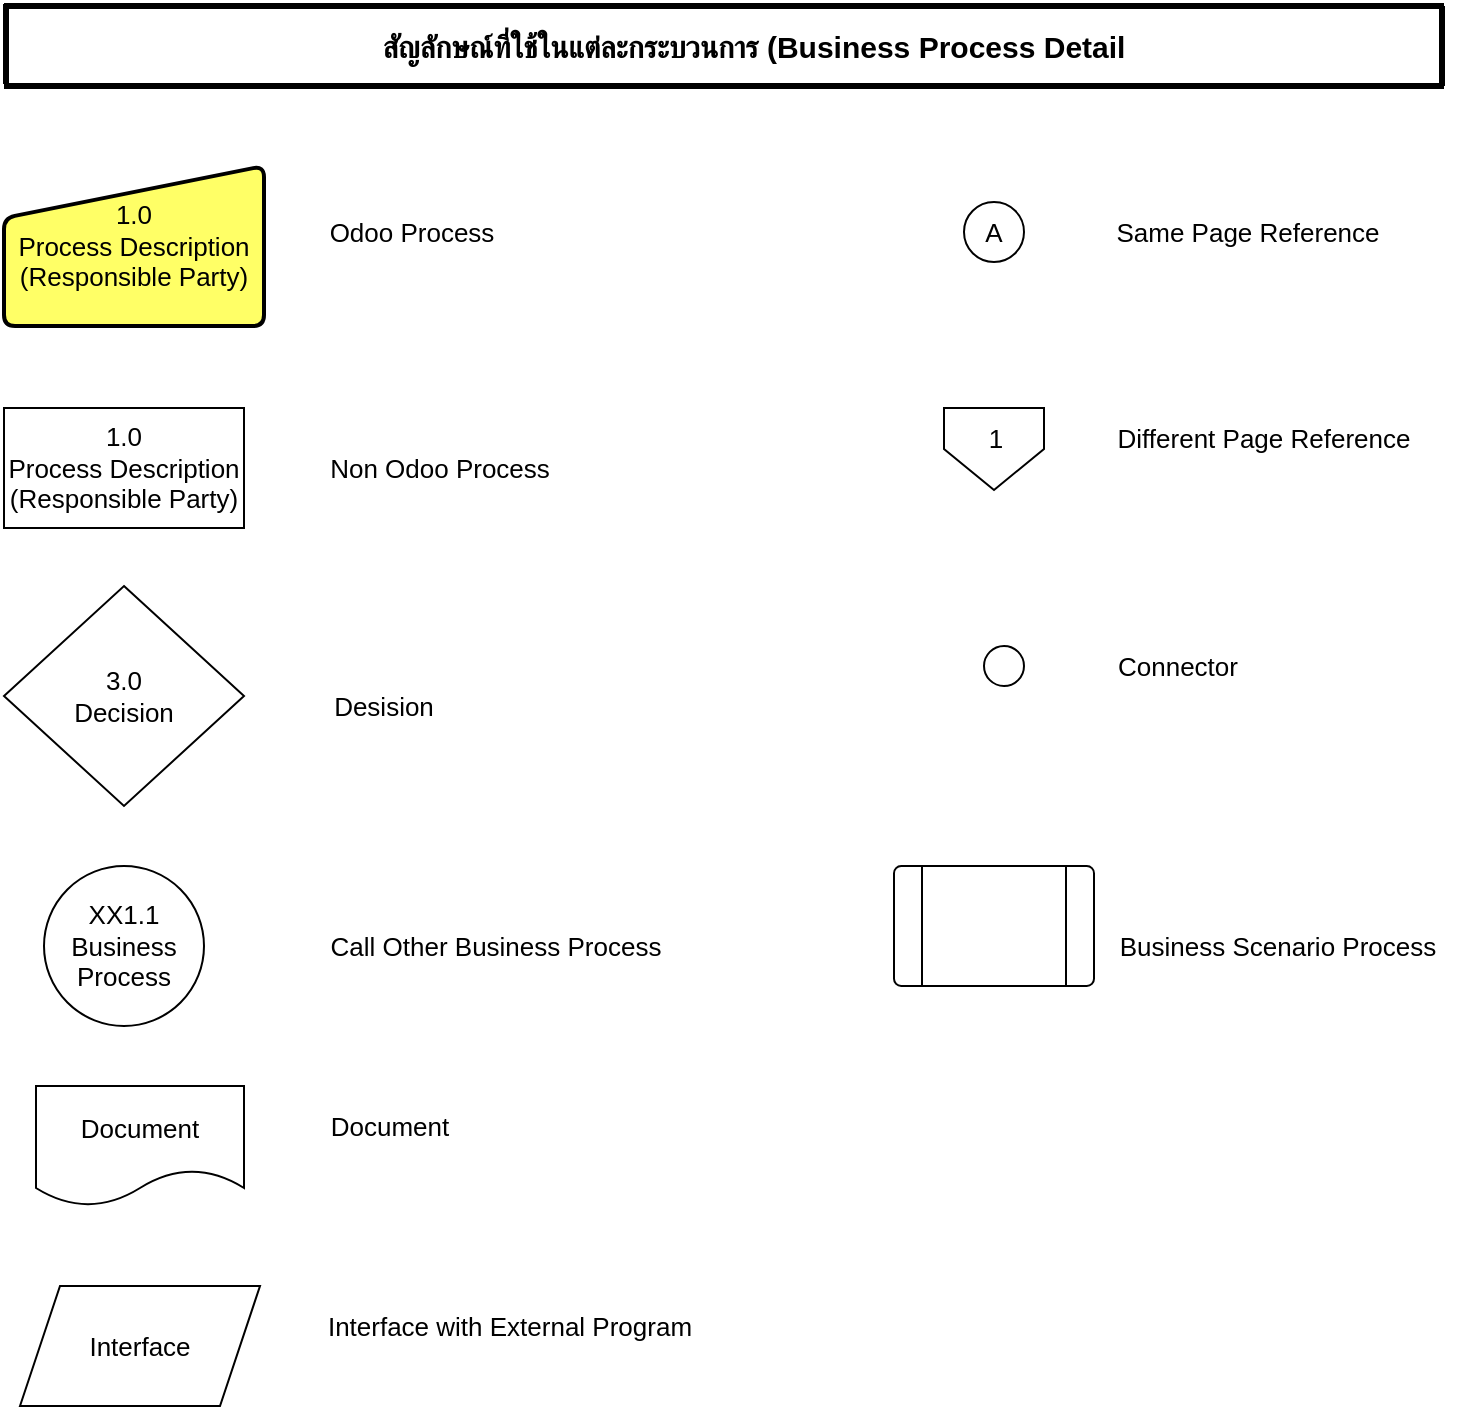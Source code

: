 <mxfile version="13.6.10" type="github" pages="9">
  <diagram id="YPJWakxR5hoAW3bLqq6q" name="Business Process Detail">
    <mxGraphModel dx="868" dy="482" grid="1" gridSize="10" guides="1" tooltips="1" connect="1" arrows="1" fold="1" page="1" pageScale="1" pageWidth="850" pageHeight="1100" math="0" shadow="0">
      <root>
        <mxCell id="6N1DkxLzeiCpDjOfRm9A-0" />
        <mxCell id="6N1DkxLzeiCpDjOfRm9A-1" parent="6N1DkxLzeiCpDjOfRm9A-0" />
        <mxCell id="6N1DkxLzeiCpDjOfRm9A-3" value="" style="endArrow=none;html=1;strokeWidth=3;" parent="6N1DkxLzeiCpDjOfRm9A-1" edge="1">
          <mxGeometry width="50" height="50" relative="1" as="geometry">
            <mxPoint x="80" y="40" as="sourcePoint" />
            <mxPoint x="800" y="40" as="targetPoint" />
            <Array as="points" />
          </mxGeometry>
        </mxCell>
        <mxCell id="6N1DkxLzeiCpDjOfRm9A-4" value="" style="endArrow=none;html=1;strokeWidth=3;" parent="6N1DkxLzeiCpDjOfRm9A-1" edge="1">
          <mxGeometry width="50" height="50" relative="1" as="geometry">
            <mxPoint x="80" y="80" as="sourcePoint" />
            <mxPoint x="800" y="80" as="targetPoint" />
            <Array as="points" />
          </mxGeometry>
        </mxCell>
        <mxCell id="6N1DkxLzeiCpDjOfRm9A-5" value="สัญลักษณ์ที่ใช้ในแต่ละกระบวนการ (Business Process Detail" style="text;html=1;strokeColor=none;fillColor=none;align=center;verticalAlign=middle;whiteSpace=wrap;rounded=0;fontSize=15;fontStyle=1" parent="6N1DkxLzeiCpDjOfRm9A-1" vertex="1">
          <mxGeometry x="225" y="50" width="460" height="20" as="geometry" />
        </mxCell>
        <mxCell id="6N1DkxLzeiCpDjOfRm9A-6" value="" style="endArrow=none;html=1;strokeWidth=3;fontSize=15;" parent="6N1DkxLzeiCpDjOfRm9A-1" edge="1">
          <mxGeometry width="50" height="50" relative="1" as="geometry">
            <mxPoint x="81" y="79" as="sourcePoint" />
            <mxPoint x="81" y="39" as="targetPoint" />
          </mxGeometry>
        </mxCell>
        <mxCell id="6N1DkxLzeiCpDjOfRm9A-7" value="" style="endArrow=none;html=1;strokeWidth=3;fontSize=15;" parent="6N1DkxLzeiCpDjOfRm9A-1" edge="1">
          <mxGeometry width="50" height="50" relative="1" as="geometry">
            <mxPoint x="799" y="80" as="sourcePoint" />
            <mxPoint x="799" y="40" as="targetPoint" />
          </mxGeometry>
        </mxCell>
        <mxCell id="6N1DkxLzeiCpDjOfRm9A-8" value="1.0&lt;br style=&quot;font-size: 13px;&quot;&gt;Process Description (Responsible Party)" style="html=1;strokeWidth=2;shape=manualInput;whiteSpace=wrap;rounded=1;size=26;arcSize=11;fontSize=13;fillColor=#FFFF66;" parent="6N1DkxLzeiCpDjOfRm9A-1" vertex="1">
          <mxGeometry x="80" y="120" width="130" height="80" as="geometry" />
        </mxCell>
        <mxCell id="6N1DkxLzeiCpDjOfRm9A-9" value="Odoo Process" style="text;html=1;strokeColor=none;fillColor=none;align=center;verticalAlign=middle;whiteSpace=wrap;rounded=0;fontSize=13;" parent="6N1DkxLzeiCpDjOfRm9A-1" vertex="1">
          <mxGeometry x="224" y="133" width="120" height="40" as="geometry" />
        </mxCell>
        <mxCell id="6N1DkxLzeiCpDjOfRm9A-10" value="1.0&lt;br&gt;Process Description (Responsible Party)" style="rounded=0;whiteSpace=wrap;html=1;fontSize=13;fillColor=#FFFFFF;" parent="6N1DkxLzeiCpDjOfRm9A-1" vertex="1">
          <mxGeometry x="80" y="241" width="120" height="60" as="geometry" />
        </mxCell>
        <mxCell id="6N1DkxLzeiCpDjOfRm9A-11" value="Non Odoo Process" style="text;html=1;strokeColor=none;fillColor=none;align=center;verticalAlign=middle;whiteSpace=wrap;rounded=0;fontSize=13;" parent="6N1DkxLzeiCpDjOfRm9A-1" vertex="1">
          <mxGeometry x="238" y="251" width="120" height="40" as="geometry" />
        </mxCell>
        <mxCell id="6N1DkxLzeiCpDjOfRm9A-12" value="3.0&lt;br&gt;Decision" style="rhombus;whiteSpace=wrap;html=1;fillColor=#FFFFFF;fontSize=13;" parent="6N1DkxLzeiCpDjOfRm9A-1" vertex="1">
          <mxGeometry x="80" y="330" width="120" height="110" as="geometry" />
        </mxCell>
        <mxCell id="6N1DkxLzeiCpDjOfRm9A-13" value="Desision" style="text;html=1;strokeColor=none;fillColor=none;align=center;verticalAlign=middle;whiteSpace=wrap;rounded=0;fontSize=13;" parent="6N1DkxLzeiCpDjOfRm9A-1" vertex="1">
          <mxGeometry x="210" y="370" width="120" height="40" as="geometry" />
        </mxCell>
        <mxCell id="6N1DkxLzeiCpDjOfRm9A-14" value="XX1.1&lt;br&gt;Business Process" style="ellipse;whiteSpace=wrap;html=1;aspect=fixed;fillColor=#FFFFFF;fontSize=13;" parent="6N1DkxLzeiCpDjOfRm9A-1" vertex="1">
          <mxGeometry x="100" y="470" width="80" height="80" as="geometry" />
        </mxCell>
        <mxCell id="6N1DkxLzeiCpDjOfRm9A-15" value="Call Other Business Process" style="text;html=1;strokeColor=none;fillColor=none;align=center;verticalAlign=middle;whiteSpace=wrap;rounded=0;fontSize=13;" parent="6N1DkxLzeiCpDjOfRm9A-1" vertex="1">
          <mxGeometry x="216" y="490" width="220" height="40" as="geometry" />
        </mxCell>
        <mxCell id="6N1DkxLzeiCpDjOfRm9A-16" value="Document" style="shape=document;whiteSpace=wrap;html=1;boundedLbl=1;fillColor=#FFFFFF;fontSize=13;" parent="6N1DkxLzeiCpDjOfRm9A-1" vertex="1">
          <mxGeometry x="96" y="580" width="104" height="60" as="geometry" />
        </mxCell>
        <mxCell id="6N1DkxLzeiCpDjOfRm9A-17" value="Document" style="text;html=1;strokeColor=none;fillColor=none;align=center;verticalAlign=middle;whiteSpace=wrap;rounded=0;fontSize=13;" parent="6N1DkxLzeiCpDjOfRm9A-1" vertex="1">
          <mxGeometry x="216" y="580" width="114" height="40" as="geometry" />
        </mxCell>
        <mxCell id="6N1DkxLzeiCpDjOfRm9A-18" value="&lt;span&gt;Interface&lt;/span&gt;" style="shape=parallelogram;perimeter=parallelogramPerimeter;whiteSpace=wrap;html=1;fixedSize=1;fillColor=#FFFFFF;fontSize=13;" parent="6N1DkxLzeiCpDjOfRm9A-1" vertex="1">
          <mxGeometry x="88" y="680" width="120" height="60" as="geometry" />
        </mxCell>
        <mxCell id="6N1DkxLzeiCpDjOfRm9A-19" value="Interface with External Program" style="text;html=1;strokeColor=none;fillColor=none;align=center;verticalAlign=middle;whiteSpace=wrap;rounded=0;fontSize=13;" parent="6N1DkxLzeiCpDjOfRm9A-1" vertex="1">
          <mxGeometry x="210" y="680" width="246" height="40" as="geometry" />
        </mxCell>
        <mxCell id="6N1DkxLzeiCpDjOfRm9A-20" value="A" style="ellipse;whiteSpace=wrap;html=1;aspect=fixed;fillColor=#FFFFFF;fontSize=13;" parent="6N1DkxLzeiCpDjOfRm9A-1" vertex="1">
          <mxGeometry x="560" y="138" width="30" height="30" as="geometry" />
        </mxCell>
        <mxCell id="6N1DkxLzeiCpDjOfRm9A-21" value="Same Page Reference" style="text;html=1;strokeColor=none;fillColor=none;align=center;verticalAlign=middle;whiteSpace=wrap;rounded=0;fontSize=13;" parent="6N1DkxLzeiCpDjOfRm9A-1" vertex="1">
          <mxGeometry x="612" y="133" width="180" height="40" as="geometry" />
        </mxCell>
        <mxCell id="6N1DkxLzeiCpDjOfRm9A-23" value="" style="verticalLabelPosition=bottom;verticalAlign=top;html=1;shape=process;whiteSpace=wrap;rounded=1;size=0.14;arcSize=6;fillColor=#FFFFFF;fontSize=13;" parent="6N1DkxLzeiCpDjOfRm9A-1" vertex="1">
          <mxGeometry x="525" y="470" width="100" height="60" as="geometry" />
        </mxCell>
        <mxCell id="6N1DkxLzeiCpDjOfRm9A-25" value="" style="ellipse;whiteSpace=wrap;html=1;aspect=fixed;fillColor=#FFFFFF;fontSize=13;" parent="6N1DkxLzeiCpDjOfRm9A-1" vertex="1">
          <mxGeometry x="570" y="360" width="20" height="20" as="geometry" />
        </mxCell>
        <mxCell id="6N1DkxLzeiCpDjOfRm9A-27" value="" style="verticalLabelPosition=bottom;verticalAlign=top;html=1;shape=offPageConnector;rounded=0;size=0.5;fillColor=#FFFFFF;fontSize=13;" parent="6N1DkxLzeiCpDjOfRm9A-1" vertex="1">
          <mxGeometry x="550" y="241" width="50" height="41" as="geometry" />
        </mxCell>
        <mxCell id="6N1DkxLzeiCpDjOfRm9A-28" value="1" style="text;html=1;strokeColor=none;fillColor=none;align=center;verticalAlign=middle;whiteSpace=wrap;rounded=0;fontSize=13;" parent="6N1DkxLzeiCpDjOfRm9A-1" vertex="1">
          <mxGeometry x="556" y="246" width="40" height="19" as="geometry" />
        </mxCell>
        <mxCell id="6N1DkxLzeiCpDjOfRm9A-29" value="Different Page Reference" style="text;html=1;strokeColor=none;fillColor=none;align=center;verticalAlign=middle;whiteSpace=wrap;rounded=0;fontSize=13;" parent="6N1DkxLzeiCpDjOfRm9A-1" vertex="1">
          <mxGeometry x="620" y="235.5" width="180" height="40" as="geometry" />
        </mxCell>
        <mxCell id="6N1DkxLzeiCpDjOfRm9A-32" value="Connector" style="text;html=1;strokeColor=none;fillColor=none;align=center;verticalAlign=middle;whiteSpace=wrap;rounded=0;fontSize=13;" parent="6N1DkxLzeiCpDjOfRm9A-1" vertex="1">
          <mxGeometry x="612" y="350" width="110" height="40" as="geometry" />
        </mxCell>
        <mxCell id="6N1DkxLzeiCpDjOfRm9A-33" value="Business Scenario Process" style="text;html=1;strokeColor=none;fillColor=none;align=center;verticalAlign=middle;whiteSpace=wrap;rounded=0;fontSize=13;" parent="6N1DkxLzeiCpDjOfRm9A-1" vertex="1">
          <mxGeometry x="627" y="490" width="180" height="40" as="geometry" />
        </mxCell>
      </root>
    </mxGraphModel>
  </diagram>
  <diagram id="ige9_82yQ3dsvCUjwejW" name="GR from Vendor">
    <mxGraphModel dx="868" dy="1582" grid="1" gridSize="10" guides="1" tooltips="1" connect="1" arrows="1" fold="1" page="1" pageScale="1" pageWidth="850" pageHeight="1100" math="0" shadow="0">
      <root>
        <mxCell id="0" />
        <mxCell id="1" parent="0" />
        <mxCell id="pnB3yH5A7bhCn9vbz1Ak-1" value="" style="endArrow=none;html=1;strokeWidth=3;" parent="1" edge="1">
          <mxGeometry width="50" height="50" relative="1" as="geometry">
            <mxPoint x="40" y="-10" as="sourcePoint" />
            <mxPoint x="40" y="-1081" as="targetPoint" />
          </mxGeometry>
        </mxCell>
        <mxCell id="pnB3yH5A7bhCn9vbz1Ak-4" value="" style="endArrow=none;html=1;strokeWidth=3;" parent="1" edge="1">
          <mxGeometry width="50" height="50" relative="1" as="geometry">
            <mxPoint x="40" y="-1080" as="sourcePoint" />
            <mxPoint x="840" y="-1080" as="targetPoint" />
          </mxGeometry>
        </mxCell>
        <mxCell id="pnB3yH5A7bhCn9vbz1Ak-5" value="" style="endArrow=none;html=1;strokeWidth=3;" parent="1" edge="1">
          <mxGeometry width="50" height="50" relative="1" as="geometry">
            <mxPoint x="840" y="-10" as="sourcePoint" />
            <mxPoint x="840" y="-1080" as="targetPoint" />
          </mxGeometry>
        </mxCell>
        <mxCell id="pnB3yH5A7bhCn9vbz1Ak-6" value="" style="endArrow=none;html=1;strokeWidth=3;" parent="1" edge="1">
          <mxGeometry width="50" height="50" relative="1" as="geometry">
            <mxPoint x="200" y="-10" as="sourcePoint" />
            <mxPoint x="200" y="-1080" as="targetPoint" />
          </mxGeometry>
        </mxCell>
        <mxCell id="pnB3yH5A7bhCn9vbz1Ak-7" value="" style="endArrow=none;html=1;strokeWidth=3;" parent="1" edge="1">
          <mxGeometry width="50" height="50" relative="1" as="geometry">
            <mxPoint x="370" y="-10" as="sourcePoint" />
            <mxPoint x="370" y="-1080" as="targetPoint" />
          </mxGeometry>
        </mxCell>
        <mxCell id="pnB3yH5A7bhCn9vbz1Ak-8" value="" style="endArrow=none;html=1;strokeWidth=3;" parent="1" edge="1">
          <mxGeometry width="50" height="50" relative="1" as="geometry">
            <mxPoint x="689" y="-10" as="sourcePoint" />
            <mxPoint x="689" y="-1080" as="targetPoint" />
          </mxGeometry>
        </mxCell>
        <mxCell id="pnB3yH5A7bhCn9vbz1Ak-9" value="" style="endArrow=none;html=1;strokeWidth=3;" parent="1" edge="1">
          <mxGeometry width="50" height="50" relative="1" as="geometry">
            <mxPoint x="40" y="-1020" as="sourcePoint" />
            <mxPoint x="840" y="-1020" as="targetPoint" />
          </mxGeometry>
        </mxCell>
        <mxCell id="pnB3yH5A7bhCn9vbz1Ak-10" value="หน่วยงานจัดซื้อ&lt;br style=&quot;font-size: 14px;&quot;&gt;(Purchasing)" style="text;html=1;strokeColor=none;fillColor=none;align=center;verticalAlign=middle;whiteSpace=wrap;rounded=0;fontSize=14;fontStyle=1" parent="1" vertex="1">
          <mxGeometry x="30" y="-1068" width="170" height="30" as="geometry" />
        </mxCell>
        <mxCell id="pnB3yH5A7bhCn9vbz1Ak-11" value="ผู้จำหน่าย&lt;br style=&quot;font-size: 14px&quot;&gt;(Vendor)" style="text;html=1;strokeColor=none;fillColor=none;align=center;verticalAlign=middle;whiteSpace=wrap;rounded=0;fontSize=14;fontStyle=1" parent="1" vertex="1">
          <mxGeometry x="220" y="-1067" width="110" height="28" as="geometry" />
        </mxCell>
        <mxCell id="pnB3yH5A7bhCn9vbz1Ak-12" value="หน่วยงานคลังสินค้า&lt;br style=&quot;font-size: 14px&quot;&gt;(Warehouse)" style="text;html=1;strokeColor=none;fillColor=none;align=center;verticalAlign=middle;whiteSpace=wrap;rounded=0;fontSize=14;fontStyle=1" parent="1" vertex="1">
          <mxGeometry x="440" y="-1067" width="170" height="30" as="geometry" />
        </mxCell>
        <mxCell id="pnB3yH5A7bhCn9vbz1Ak-13" value="หน่วยงานบัญชี-เจ้าหนี้&lt;br style=&quot;font-size: 14px&quot;&gt;(Accounting-AP)" style="text;html=1;strokeColor=none;fillColor=none;align=center;verticalAlign=middle;whiteSpace=wrap;rounded=0;fontSize=14;fontStyle=1" parent="1" vertex="1">
          <mxGeometry x="674" y="-1067" width="180" height="30" as="geometry" />
        </mxCell>
        <mxCell id="pnB3yH5A7bhCn9vbz1Ak-74" style="edgeStyle=orthogonalEdgeStyle;rounded=0;orthogonalLoop=1;jettySize=auto;html=1;entryX=0;entryY=0.75;entryDx=0;entryDy=0;strokeWidth=1;fontSize=11;fontColor=#3333FF;" parent="1" source="pnB3yH5A7bhCn9vbz1Ak-15" target="pnB3yH5A7bhCn9vbz1Ak-37" edge="1">
          <mxGeometry relative="1" as="geometry">
            <Array as="points">
              <mxPoint x="120" y="-507" />
            </Array>
          </mxGeometry>
        </mxCell>
        <mxCell id="pnB3yH5A7bhCn9vbz1Ak-15" value="1.0&lt;br&gt;การสั่งซื้อสินค้า" style="ellipse;whiteSpace=wrap;html=1;aspect=fixed;fontSize=14;" parent="1" vertex="1">
          <mxGeometry x="75" y="-930" width="80" height="80" as="geometry" />
        </mxCell>
        <mxCell id="pnB3yH5A7bhCn9vbz1Ak-19" style="edgeStyle=orthogonalEdgeStyle;rounded=0;orthogonalLoop=1;jettySize=auto;html=1;entryX=0.5;entryY=0;entryDx=0;entryDy=0;strokeWidth=1;fontSize=14;" parent="1" source="pnB3yH5A7bhCn9vbz1Ak-16" target="pnB3yH5A7bhCn9vbz1Ak-15" edge="1">
          <mxGeometry relative="1" as="geometry" />
        </mxCell>
        <mxCell id="pnB3yH5A7bhCn9vbz1Ak-16" value="เริ่มต้น" style="rounded=1;whiteSpace=wrap;html=1;fontSize=14;" parent="1" vertex="1">
          <mxGeometry x="80" y="-1000" width="70" height="30" as="geometry" />
        </mxCell>
        <mxCell id="pnB3yH5A7bhCn9vbz1Ak-29" style="edgeStyle=orthogonalEdgeStyle;rounded=0;orthogonalLoop=1;jettySize=auto;html=1;entryX=0.5;entryY=0;entryDx=0;entryDy=0;strokeWidth=1;fontSize=14;" parent="1" source="pnB3yH5A7bhCn9vbz1Ak-20" target="pnB3yH5A7bhCn9vbz1Ak-28" edge="1">
          <mxGeometry relative="1" as="geometry" />
        </mxCell>
        <mxCell id="pnB3yH5A7bhCn9vbz1Ak-20" value="&lt;div style=&quot;text-align: center&quot;&gt;&lt;span&gt;2.0&lt;/span&gt;&lt;/div&gt;รับ PO จาก NKE ตรวจสอบข้อมูล PO และเช็คจำนวนสินค้าคงเหลือ&amp;nbsp;" style="rounded=0;whiteSpace=wrap;html=1;fontSize=14;align=left;verticalAlign=top;" parent="1" vertex="1">
          <mxGeometry x="218" y="-927" width="140" height="74" as="geometry" />
        </mxCell>
        <mxCell id="pnB3yH5A7bhCn9vbz1Ak-25" value="" style="endArrow=classic;html=1;strokeWidth=1;fontSize=14;entryX=0;entryY=0.5;entryDx=0;entryDy=0;entryPerimeter=0;" parent="1" target="pnB3yH5A7bhCn9vbz1Ak-20" edge="1">
          <mxGeometry relative="1" as="geometry">
            <mxPoint x="155" y="-890.5" as="sourcePoint" />
            <mxPoint x="255" y="-890" as="targetPoint" />
          </mxGeometry>
        </mxCell>
        <mxCell id="pnB3yH5A7bhCn9vbz1Ak-26" value="" style="shape=message;html=1;outlineConnect=0;" parent="pnB3yH5A7bhCn9vbz1Ak-25" vertex="1">
          <mxGeometry width="20" height="14" relative="1" as="geometry">
            <mxPoint x="-16" y="-7" as="offset" />
          </mxGeometry>
        </mxCell>
        <mxCell id="pnB3yH5A7bhCn9vbz1Ak-34" style="edgeStyle=orthogonalEdgeStyle;rounded=0;orthogonalLoop=1;jettySize=auto;html=1;entryX=0.5;entryY=0;entryDx=0;entryDy=0;strokeWidth=1;fontSize=12;" parent="1" source="pnB3yH5A7bhCn9vbz1Ak-27" target="pnB3yH5A7bhCn9vbz1Ak-31" edge="1">
          <mxGeometry relative="1" as="geometry" />
        </mxCell>
        <mxCell id="pnB3yH5A7bhCn9vbz1Ak-27" value="&lt;div style=&quot;text-align: center&quot;&gt;4.0&lt;/div&gt;เมื่อ Vendor มาส่งสินค้า&lt;br&gt;เจ้าหน้าที่คลังสินค้าจะทำการตรวจสอบความถูกต้องของสินค้ากับเอกสาร" style="rounded=0;whiteSpace=wrap;html=1;fontSize=14;align=left;verticalAlign=top;" parent="1" vertex="1">
          <mxGeometry x="410" y="-830" width="155" height="100" as="geometry" />
        </mxCell>
        <mxCell id="pnB3yH5A7bhCn9vbz1Ak-30" style="edgeStyle=orthogonalEdgeStyle;rounded=0;orthogonalLoop=1;jettySize=auto;html=1;entryX=0;entryY=0.5;entryDx=0;entryDy=0;strokeWidth=1;fontSize=14;" parent="1" source="pnB3yH5A7bhCn9vbz1Ak-28" target="pnB3yH5A7bhCn9vbz1Ak-27" edge="1">
          <mxGeometry relative="1" as="geometry" />
        </mxCell>
        <mxCell id="pnB3yH5A7bhCn9vbz1Ak-28" value="&lt;div style=&quot;text-align: center&quot;&gt;&lt;span&gt;3.0&lt;/span&gt;&lt;/div&gt;จัดเตรียม/แก้ไข สินค้พร้อมเอกสารเพื่อส่ง NKE" style="rounded=0;whiteSpace=wrap;html=1;fontSize=14;align=left;verticalAlign=top;" parent="1" vertex="1">
          <mxGeometry x="218" y="-820" width="140" height="80" as="geometry" />
        </mxCell>
        <mxCell id="pnB3yH5A7bhCn9vbz1Ak-71" style="edgeStyle=orthogonalEdgeStyle;rounded=0;orthogonalLoop=1;jettySize=auto;html=1;entryX=0.5;entryY=1;entryDx=0;entryDy=0;strokeWidth=1;fontSize=11;fontColor=#3333FF;" parent="1" source="pnB3yH5A7bhCn9vbz1Ak-31" target="pnB3yH5A7bhCn9vbz1Ak-28" edge="1">
          <mxGeometry relative="1" as="geometry" />
        </mxCell>
        <mxCell id="pnB3yH5A7bhCn9vbz1Ak-31" value="ข้อมูลถูกต้องหรือไม่" style="rhombus;whiteSpace=wrap;html=1;fontSize=12;align=center;" parent="1" vertex="1">
          <mxGeometry x="432.5" y="-690" width="110" height="100" as="geometry" />
        </mxCell>
        <mxCell id="pnB3yH5A7bhCn9vbz1Ak-33" value="4.1" style="text;html=1;strokeColor=none;fillColor=none;align=center;verticalAlign=middle;whiteSpace=wrap;rounded=0;fontSize=12;" parent="1" vertex="1">
          <mxGeometry x="467.5" y="-670" width="40" height="20" as="geometry" />
        </mxCell>
        <mxCell id="pnB3yH5A7bhCn9vbz1Ak-45" style="edgeStyle=orthogonalEdgeStyle;rounded=0;orthogonalLoop=1;jettySize=auto;html=1;entryX=0.5;entryY=0;entryDx=0;entryDy=0;strokeWidth=1;fontSize=11;fontColor=#3333FF;" parent="1" source="pnB3yH5A7bhCn9vbz1Ak-37" target="pnB3yH5A7bhCn9vbz1Ak-43" edge="1">
          <mxGeometry relative="1" as="geometry" />
        </mxCell>
        <mxCell id="pnB3yH5A7bhCn9vbz1Ak-37" value="5.0&lt;br&gt;ทำรับสินค้าเข้าระบบ" style="html=1;strokeWidth=2;shape=manualInput;whiteSpace=wrap;rounded=1;size=26;arcSize=11;fontSize=12;align=center;verticalAlign=middle;fillColor=#FFFF66;" parent="1" vertex="1">
          <mxGeometry x="439" y="-560" width="97" height="70" as="geometry" />
        </mxCell>
        <mxCell id="pnB3yH5A7bhCn9vbz1Ak-40" value="" style="endArrow=classic;html=1;strokeWidth=1;fontSize=12;" parent="1" edge="1">
          <mxGeometry relative="1" as="geometry">
            <mxPoint x="488" y="-591" as="sourcePoint" />
            <mxPoint x="488" y="-550" as="targetPoint" />
          </mxGeometry>
        </mxCell>
        <mxCell id="pnB3yH5A7bhCn9vbz1Ak-41" value="Yes" style="edgeLabel;resizable=0;html=1;align=center;verticalAlign=middle;" parent="pnB3yH5A7bhCn9vbz1Ak-40" connectable="0" vertex="1">
          <mxGeometry relative="1" as="geometry">
            <mxPoint x="12" y="-10" as="offset" />
          </mxGeometry>
        </mxCell>
        <mxCell id="pnB3yH5A7bhCn9vbz1Ak-42" value="Dr&amp;nbsp; Inventory&lt;br style=&quot;font-size: 11px&quot;&gt;&lt;br style=&quot;font-size: 11px&quot;&gt;&amp;nbsp; &amp;nbsp; &amp;nbsp;Cr&amp;nbsp; Goods Received &lt;br&gt;&amp;nbsp; &amp;nbsp; &amp;nbsp; &amp;nbsp; &amp;nbsp; &amp;nbsp;not purchase" style="text;html=1;strokeColor=none;fillColor=none;align=left;verticalAlign=top;whiteSpace=wrap;rounded=0;fontSize=11;fontColor=#3333FF;fontStyle=0" parent="1" vertex="1">
          <mxGeometry x="542.5" y="-557.5" width="127.5" height="65" as="geometry" />
        </mxCell>
        <mxCell id="pnB3yH5A7bhCn9vbz1Ak-49" style="edgeStyle=orthogonalEdgeStyle;rounded=0;orthogonalLoop=1;jettySize=auto;html=1;entryX=0.5;entryY=0;entryDx=0;entryDy=0;strokeWidth=1;fontSize=11;fontColor=#3333FF;" parent="1" source="pnB3yH5A7bhCn9vbz1Ak-43" target="pnB3yH5A7bhCn9vbz1Ak-47" edge="1">
          <mxGeometry relative="1" as="geometry" />
        </mxCell>
        <mxCell id="pnB3yH5A7bhCn9vbz1Ak-66" style="edgeStyle=orthogonalEdgeStyle;rounded=0;orthogonalLoop=1;jettySize=auto;html=1;entryX=1;entryY=0.5;entryDx=0;entryDy=0;strokeWidth=1;fontSize=11;fontColor=#3333FF;" parent="1" source="pnB3yH5A7bhCn9vbz1Ak-43" target="pnB3yH5A7bhCn9vbz1Ak-48" edge="1">
          <mxGeometry relative="1" as="geometry">
            <Array as="points">
              <mxPoint x="590" y="-400" />
              <mxPoint x="590" y="-190" />
            </Array>
          </mxGeometry>
        </mxCell>
        <mxCell id="pnB3yH5A7bhCn9vbz1Ak-43" value="Special stock&lt;br style=&quot;font-size: 11px;&quot;&gt;ที่จะติด Tag หรือไม่" style="rhombus;whiteSpace=wrap;html=1;fontSize=11;align=center;" parent="1" vertex="1">
          <mxGeometry x="423.75" y="-450" width="127.5" height="100" as="geometry" />
        </mxCell>
        <mxCell id="pnB3yH5A7bhCn9vbz1Ak-44" value="5.1" style="text;html=1;strokeColor=none;fillColor=none;align=center;verticalAlign=middle;whiteSpace=wrap;rounded=0;fontSize=12;" parent="1" vertex="1">
          <mxGeometry x="468" y="-440" width="40" height="20" as="geometry" />
        </mxCell>
        <mxCell id="pnB3yH5A7bhCn9vbz1Ak-50" style="edgeStyle=orthogonalEdgeStyle;rounded=0;orthogonalLoop=1;jettySize=auto;html=1;entryX=0.5;entryY=0;entryDx=0;entryDy=0;strokeWidth=1;fontSize=11;fontColor=#3333FF;" parent="1" source="pnB3yH5A7bhCn9vbz1Ak-47" target="pnB3yH5A7bhCn9vbz1Ak-48" edge="1">
          <mxGeometry relative="1" as="geometry" />
        </mxCell>
        <mxCell id="pnB3yH5A7bhCn9vbz1Ak-47" value="&lt;div style=&quot;&quot;&gt;&lt;span&gt;6.0&lt;/span&gt;&lt;/div&gt;&lt;div&gt;ติด Tag ที่สินค้า&lt;/div&gt;" style="rounded=0;whiteSpace=wrap;html=1;fontSize=14;align=center;verticalAlign=top;" parent="1" vertex="1">
          <mxGeometry x="424" y="-320" width="126.25" height="60" as="geometry" />
        </mxCell>
        <mxCell id="pnB3yH5A7bhCn9vbz1Ak-61" style="edgeStyle=orthogonalEdgeStyle;rounded=0;orthogonalLoop=1;jettySize=auto;html=1;entryX=0.665;entryY=0.1;entryDx=0;entryDy=0;entryPerimeter=0;strokeWidth=1;fontSize=11;fontColor=#3333FF;" parent="1" source="pnB3yH5A7bhCn9vbz1Ak-48" target="pnB3yH5A7bhCn9vbz1Ak-56" edge="1">
          <mxGeometry relative="1" as="geometry" />
        </mxCell>
        <mxCell id="pnB3yH5A7bhCn9vbz1Ak-48" value="&lt;div&gt;&lt;span&gt;7.0&lt;/span&gt;&lt;/div&gt;&lt;div style=&quot;text-align: left&quot;&gt;จัดเก็บสินค้าเข้าพื้นที่หรือชั้นวาง&lt;/div&gt;" style="rounded=0;whiteSpace=wrap;html=1;fontSize=14;align=center;verticalAlign=top;" parent="1" vertex="1">
          <mxGeometry x="424" y="-220" width="126.25" height="60" as="geometry" />
        </mxCell>
        <mxCell id="pnB3yH5A7bhCn9vbz1Ak-51" value="Yes" style="edgeLabel;resizable=0;html=1;align=center;verticalAlign=middle;" parent="1" connectable="0" vertex="1">
          <mxGeometry x="517" y="-346" as="geometry">
            <mxPoint x="-14" y="1" as="offset" />
          </mxGeometry>
        </mxCell>
        <mxCell id="pnB3yH5A7bhCn9vbz1Ak-60" style="edgeStyle=orthogonalEdgeStyle;rounded=0;orthogonalLoop=1;jettySize=auto;html=1;entryX=0;entryY=0.5;entryDx=0;entryDy=0;strokeWidth=1;fontSize=11;fontColor=#3333FF;" parent="1" source="pnB3yH5A7bhCn9vbz1Ak-56" target="pnB3yH5A7bhCn9vbz1Ak-58" edge="1">
          <mxGeometry relative="1" as="geometry" />
        </mxCell>
        <mxCell id="pnB3yH5A7bhCn9vbz1Ak-56" value="&lt;div style=&quot;text-align: center&quot;&gt;&lt;span&gt;8.0&lt;/span&gt;&lt;/div&gt;ทุกสิ้นวัน พิมพ์ทะเบียนคุมการรับสินค้าเป็นใบปะหน้า Invoice เตรียมส่งหน่วยงานบัญชีในวันถัดไป" style="html=1;strokeWidth=2;shape=manualInput;whiteSpace=wrap;rounded=1;size=26;arcSize=11;fontSize=12;align=left;verticalAlign=middle;fillColor=#FFFF66;" parent="1" vertex="1">
          <mxGeometry x="395.75" y="-139" width="137.25" height="100" as="geometry" />
        </mxCell>
        <mxCell id="pnB3yH5A7bhCn9vbz1Ak-58" value="Vendor Invoice" style="shape=document;whiteSpace=wrap;html=1;boundedLbl=1;fillColor=#FFFFFF;fontSize=11;fontColor=#3333FF;align=center;verticalAlign=top;" parent="1" vertex="1">
          <mxGeometry x="558" y="-120" width="90" height="61" as="geometry" />
        </mxCell>
        <mxCell id="pnB3yH5A7bhCn9vbz1Ak-64" style="edgeStyle=orthogonalEdgeStyle;rounded=0;orthogonalLoop=1;jettySize=auto;html=1;entryX=0;entryY=0.5;entryDx=0;entryDy=0;strokeWidth=1;fontSize=11;fontColor=#3333FF;" parent="1" source="pnB3yH5A7bhCn9vbz1Ak-59" target="pnB3yH5A7bhCn9vbz1Ak-62" edge="1">
          <mxGeometry relative="1" as="geometry" />
        </mxCell>
        <mxCell id="pnB3yH5A7bhCn9vbz1Ak-59" value="ทะเบียนคุมการรับสินค้า" style="shape=document;whiteSpace=wrap;html=1;boundedLbl=1;fillColor=#FFFFFF;fontSize=11;fontColor=#3333FF;align=center;" parent="1" vertex="1">
          <mxGeometry x="578" y="-97.5" width="92" height="61" as="geometry" />
        </mxCell>
        <mxCell id="pnB3yH5A7bhCn9vbz1Ak-65" style="edgeStyle=orthogonalEdgeStyle;rounded=0;orthogonalLoop=1;jettySize=auto;html=1;entryX=0.5;entryY=0;entryDx=0;entryDy=0;strokeWidth=1;fontSize=11;fontColor=#3333FF;" parent="1" source="pnB3yH5A7bhCn9vbz1Ak-62" target="pnB3yH5A7bhCn9vbz1Ak-63" edge="1">
          <mxGeometry relative="1" as="geometry" />
        </mxCell>
        <mxCell id="pnB3yH5A7bhCn9vbz1Ak-62" value="9.0&lt;br&gt;การตั้งหนี้" style="ellipse;whiteSpace=wrap;html=1;aspect=fixed;fontSize=14;" parent="1" vertex="1">
          <mxGeometry x="730" y="-177.5" width="80" height="80" as="geometry" />
        </mxCell>
        <mxCell id="pnB3yH5A7bhCn9vbz1Ak-63" value="จบการทำงาน" style="rounded=1;whiteSpace=wrap;html=1;fontSize=14;" parent="1" vertex="1">
          <mxGeometry x="727" y="-64" width="86" height="29" as="geometry" />
        </mxCell>
        <mxCell id="pnB3yH5A7bhCn9vbz1Ak-70" value="NO" style="edgeLabel;resizable=0;html=1;align=center;verticalAlign=middle;" parent="1" connectable="0" vertex="1">
          <mxGeometry x="432.5" y="-640" as="geometry">
            <mxPoint x="134" y="229" as="offset" />
          </mxGeometry>
        </mxCell>
        <mxCell id="pnB3yH5A7bhCn9vbz1Ak-72" value="NO" style="edgeLabel;resizable=0;html=1;align=center;verticalAlign=middle;" parent="1" connectable="0" vertex="1">
          <mxGeometry x="352" y="-490" as="geometry">
            <mxPoint x="65" y="-164" as="offset" />
          </mxGeometry>
        </mxCell>
        <mxCell id="pnB3yH5A7bhCn9vbz1Ak-73" value="" style="endArrow=none;html=1;strokeWidth=3;" parent="1" edge="1">
          <mxGeometry width="50" height="50" relative="1" as="geometry">
            <mxPoint x="40" y="-10" as="sourcePoint" />
            <mxPoint x="840" y="-10" as="targetPoint" />
          </mxGeometry>
        </mxCell>
        <mxCell id="pnB3yH5A7bhCn9vbz1Ak-75" value="Auto Gen. GR number" style="text;html=1;strokeColor=none;fillColor=none;align=center;verticalAlign=middle;whiteSpace=wrap;rounded=0;fontSize=12;" parent="1" vertex="1">
          <mxGeometry x="200" y="-530" width="200" height="20" as="geometry" />
        </mxCell>
      </root>
    </mxGraphModel>
  </diagram>
  <diagram name="GR from MO" id="h-kSD3I5Ks7TbJ6lvq_h">
    <mxGraphModel dx="868" dy="1582" grid="1" gridSize="10" guides="1" tooltips="1" connect="1" arrows="1" fold="1" page="1" pageScale="1" pageWidth="850" pageHeight="1100" math="0" shadow="0">
      <root>
        <mxCell id="NO235D1x3-emMFEgLI5B-0" />
        <mxCell id="NO235D1x3-emMFEgLI5B-1" parent="NO235D1x3-emMFEgLI5B-0" />
        <mxCell id="NO235D1x3-emMFEgLI5B-2" value="" style="endArrow=none;html=1;strokeWidth=3;" parent="NO235D1x3-emMFEgLI5B-1" edge="1">
          <mxGeometry width="50" height="50" relative="1" as="geometry">
            <mxPoint x="40" y="-400" as="sourcePoint" />
            <mxPoint x="40" y="-1081" as="targetPoint" />
          </mxGeometry>
        </mxCell>
        <mxCell id="NO235D1x3-emMFEgLI5B-3" value="" style="endArrow=none;html=1;strokeWidth=3;" parent="NO235D1x3-emMFEgLI5B-1" edge="1">
          <mxGeometry width="50" height="50" relative="1" as="geometry">
            <mxPoint x="40" y="-1080" as="sourcePoint" />
            <mxPoint x="690" y="-1080" as="targetPoint" />
          </mxGeometry>
        </mxCell>
        <mxCell id="NO235D1x3-emMFEgLI5B-6" value="" style="endArrow=none;html=1;strokeWidth=3;" parent="NO235D1x3-emMFEgLI5B-1" edge="1">
          <mxGeometry width="50" height="50" relative="1" as="geometry">
            <mxPoint x="370" y="-400" as="sourcePoint" />
            <mxPoint x="370" y="-1080" as="targetPoint" />
          </mxGeometry>
        </mxCell>
        <mxCell id="NO235D1x3-emMFEgLI5B-7" value="" style="endArrow=none;html=1;strokeWidth=3;" parent="NO235D1x3-emMFEgLI5B-1" edge="1">
          <mxGeometry width="50" height="50" relative="1" as="geometry">
            <mxPoint x="689" y="-400" as="sourcePoint" />
            <mxPoint x="689" y="-1080" as="targetPoint" />
          </mxGeometry>
        </mxCell>
        <mxCell id="NO235D1x3-emMFEgLI5B-8" value="" style="endArrow=none;html=1;strokeWidth=3;" parent="NO235D1x3-emMFEgLI5B-1" edge="1">
          <mxGeometry width="50" height="50" relative="1" as="geometry">
            <mxPoint x="40" y="-1020" as="sourcePoint" />
            <mxPoint x="690" y="-1020" as="targetPoint" />
          </mxGeometry>
        </mxCell>
        <mxCell id="NO235D1x3-emMFEgLI5B-9" value="หน่วยงานช่าง&lt;br style=&quot;font-size: 14px&quot;&gt;(Production)" style="text;html=1;strokeColor=none;fillColor=none;align=center;verticalAlign=middle;whiteSpace=wrap;rounded=0;fontSize=14;fontStyle=1" parent="NO235D1x3-emMFEgLI5B-1" vertex="1">
          <mxGeometry x="100" y="-1067" width="170" height="30" as="geometry" />
        </mxCell>
        <mxCell id="NO235D1x3-emMFEgLI5B-11" value="หน่วยงานคลังสินค้า&lt;br style=&quot;font-size: 14px&quot;&gt;(Warehouse)" style="text;html=1;strokeColor=none;fillColor=none;align=center;verticalAlign=middle;whiteSpace=wrap;rounded=0;fontSize=14;fontStyle=1" parent="NO235D1x3-emMFEgLI5B-1" vertex="1">
          <mxGeometry x="440" y="-1067" width="170" height="30" as="geometry" />
        </mxCell>
        <mxCell id="hBEYkr73S34xs4_Qr6Kx-2" style="edgeStyle=orthogonalEdgeStyle;rounded=0;orthogonalLoop=1;jettySize=auto;html=1;" parent="NO235D1x3-emMFEgLI5B-1" source="NO235D1x3-emMFEgLI5B-14" edge="1">
          <mxGeometry relative="1" as="geometry">
            <mxPoint x="440" y="-890" as="targetPoint" />
          </mxGeometry>
        </mxCell>
        <mxCell id="NO235D1x3-emMFEgLI5B-14" value="1.0&lt;br&gt;การผลิตสินค้า" style="ellipse;whiteSpace=wrap;html=1;aspect=fixed;fontSize=14;" parent="NO235D1x3-emMFEgLI5B-1" vertex="1">
          <mxGeometry x="150" y="-930" width="80" height="80" as="geometry" />
        </mxCell>
        <mxCell id="NO235D1x3-emMFEgLI5B-15" style="edgeStyle=orthogonalEdgeStyle;rounded=0;orthogonalLoop=1;jettySize=auto;html=1;entryX=0.5;entryY=0;entryDx=0;entryDy=0;strokeWidth=1;fontSize=14;" parent="NO235D1x3-emMFEgLI5B-1" source="NO235D1x3-emMFEgLI5B-16" target="NO235D1x3-emMFEgLI5B-14" edge="1">
          <mxGeometry relative="1" as="geometry" />
        </mxCell>
        <mxCell id="NO235D1x3-emMFEgLI5B-16" value="เริ่มต้น" style="rounded=1;whiteSpace=wrap;html=1;fontSize=14;" parent="NO235D1x3-emMFEgLI5B-1" vertex="1">
          <mxGeometry x="155" y="-990" width="70" height="30" as="geometry" />
        </mxCell>
        <mxCell id="hBEYkr73S34xs4_Qr6Kx-6" style="edgeStyle=orthogonalEdgeStyle;rounded=0;orthogonalLoop=1;jettySize=auto;html=1;entryX=0.5;entryY=0;entryDx=0;entryDy=0;fontSize=11;" parent="NO235D1x3-emMFEgLI5B-1" source="NO235D1x3-emMFEgLI5B-29" target="NO235D1x3-emMFEgLI5B-35" edge="1">
          <mxGeometry relative="1" as="geometry" />
        </mxCell>
        <mxCell id="NO235D1x3-emMFEgLI5B-29" value="2.0&lt;br&gt;ทำรับสินค้าเข้าระบบ" style="html=1;strokeWidth=2;shape=manualInput;whiteSpace=wrap;rounded=1;size=26;arcSize=11;fontSize=12;align=center;verticalAlign=middle;fillColor=#FFFF66;" parent="NO235D1x3-emMFEgLI5B-1" vertex="1">
          <mxGeometry x="441.5" y="-943" width="97" height="70" as="geometry" />
        </mxCell>
        <mxCell id="NO235D1x3-emMFEgLI5B-32" value="Dr&amp;nbsp; Inventory&lt;br style=&quot;font-size: 11px&quot;&gt;&lt;br style=&quot;font-size: 11px&quot;&gt;&amp;nbsp; &amp;nbsp; &amp;nbsp;Cr&amp;nbsp; Work In Process" style="text;html=1;strokeColor=none;fillColor=none;align=left;verticalAlign=top;whiteSpace=wrap;rounded=0;fontSize=11;fontColor=#3333FF;fontStyle=0" parent="NO235D1x3-emMFEgLI5B-1" vertex="1">
          <mxGeometry x="542.5" y="-936.5" width="127.5" height="56.5" as="geometry" />
        </mxCell>
        <mxCell id="NO235D1x3-emMFEgLI5B-33" style="edgeStyle=orthogonalEdgeStyle;rounded=0;orthogonalLoop=1;jettySize=auto;html=1;entryX=0.5;entryY=0;entryDx=0;entryDy=0;strokeWidth=1;fontSize=11;fontColor=#3333FF;" parent="NO235D1x3-emMFEgLI5B-1" target="NO235D1x3-emMFEgLI5B-38" edge="1">
          <mxGeometry relative="1" as="geometry">
            <mxPoint x="488.8" y="-740.039" as="sourcePoint" />
          </mxGeometry>
        </mxCell>
        <mxCell id="NO235D1x3-emMFEgLI5B-34" style="edgeStyle=orthogonalEdgeStyle;rounded=0;orthogonalLoop=1;jettySize=auto;html=1;entryX=1;entryY=0.5;entryDx=0;entryDy=0;strokeWidth=1;fontSize=11;fontColor=#3333FF;" parent="NO235D1x3-emMFEgLI5B-1" edge="1">
          <mxGeometry relative="1" as="geometry">
            <Array as="points">
              <mxPoint x="591.25" y="-790" />
              <mxPoint x="591.25" y="-580" />
            </Array>
            <mxPoint x="552.5" y="-790" as="sourcePoint" />
            <mxPoint x="551.5" y="-580" as="targetPoint" />
          </mxGeometry>
        </mxCell>
        <mxCell id="NO235D1x3-emMFEgLI5B-35" value="Special stock&lt;br style=&quot;font-size: 11px;&quot;&gt;ที่จะติด Tag หรือไม่" style="rhombus;whiteSpace=wrap;html=1;fontSize=11;align=center;" parent="NO235D1x3-emMFEgLI5B-1" vertex="1">
          <mxGeometry x="426" y="-840" width="127.5" height="100" as="geometry" />
        </mxCell>
        <mxCell id="NO235D1x3-emMFEgLI5B-36" value="2.1" style="text;html=1;strokeColor=none;fillColor=none;align=center;verticalAlign=middle;whiteSpace=wrap;rounded=0;fontSize=12;" parent="NO235D1x3-emMFEgLI5B-1" vertex="1">
          <mxGeometry x="469.25" y="-830" width="40" height="20" as="geometry" />
        </mxCell>
        <mxCell id="NO235D1x3-emMFEgLI5B-37" style="edgeStyle=orthogonalEdgeStyle;rounded=0;orthogonalLoop=1;jettySize=auto;html=1;entryX=0.5;entryY=0;entryDx=0;entryDy=0;strokeWidth=1;fontSize=11;fontColor=#3333FF;" parent="NO235D1x3-emMFEgLI5B-1" source="NO235D1x3-emMFEgLI5B-38" edge="1">
          <mxGeometry relative="1" as="geometry">
            <mxPoint x="488.375" y="-610" as="targetPoint" />
          </mxGeometry>
        </mxCell>
        <mxCell id="NO235D1x3-emMFEgLI5B-38" value="&lt;div&gt;&lt;span&gt;3.0&lt;/span&gt;&lt;/div&gt;&lt;div&gt;ติด Tag ที่สินค้า&lt;/div&gt;" style="rounded=0;whiteSpace=wrap;html=1;fontSize=14;align=center;verticalAlign=top;" parent="NO235D1x3-emMFEgLI5B-1" vertex="1">
          <mxGeometry x="425.25" y="-710" width="126.25" height="60" as="geometry" />
        </mxCell>
        <mxCell id="hBEYkr73S34xs4_Qr6Kx-8" style="edgeStyle=orthogonalEdgeStyle;rounded=0;orthogonalLoop=1;jettySize=auto;html=1;entryX=0.5;entryY=0;entryDx=0;entryDy=0;fontSize=11;" parent="NO235D1x3-emMFEgLI5B-1" source="NO235D1x3-emMFEgLI5B-40" target="NO235D1x3-emMFEgLI5B-49" edge="1">
          <mxGeometry relative="1" as="geometry">
            <Array as="points">
              <mxPoint x="489" y="-550" />
              <mxPoint x="489" y="-550" />
            </Array>
          </mxGeometry>
        </mxCell>
        <mxCell id="NO235D1x3-emMFEgLI5B-40" value="&lt;div&gt;&lt;span&gt;4.0&lt;/span&gt;&lt;/div&gt;&lt;div style=&quot;text-align: left&quot;&gt;จัดเก็บสินค้าเข้าพื้นที่หรือชั้นวาง&lt;/div&gt;" style="rounded=0;whiteSpace=wrap;html=1;fontSize=14;align=center;verticalAlign=top;" parent="NO235D1x3-emMFEgLI5B-1" vertex="1">
          <mxGeometry x="425.25" y="-610" width="126.25" height="60" as="geometry" />
        </mxCell>
        <mxCell id="NO235D1x3-emMFEgLI5B-41" value="Yes" style="edgeLabel;resizable=0;html=1;align=center;verticalAlign=middle;" parent="NO235D1x3-emMFEgLI5B-1" connectable="0" vertex="1">
          <mxGeometry x="518.25" y="-736" as="geometry">
            <mxPoint x="-14" y="1" as="offset" />
          </mxGeometry>
        </mxCell>
        <mxCell id="NO235D1x3-emMFEgLI5B-49" value="จบการทำงาน" style="rounded=1;whiteSpace=wrap;html=1;fontSize=14;" parent="NO235D1x3-emMFEgLI5B-1" vertex="1">
          <mxGeometry x="446" y="-516" width="86" height="29" as="geometry" />
        </mxCell>
        <mxCell id="NO235D1x3-emMFEgLI5B-52" value="" style="endArrow=none;html=1;strokeWidth=3;" parent="NO235D1x3-emMFEgLI5B-1" edge="1">
          <mxGeometry width="50" height="50" relative="1" as="geometry">
            <mxPoint x="40" y="-400" as="sourcePoint" />
            <mxPoint x="690" y="-400" as="targetPoint" />
          </mxGeometry>
        </mxCell>
        <mxCell id="NO235D1x3-emMFEgLI5B-53" value="Auto Gen. GR number" style="text;html=1;strokeColor=none;fillColor=none;align=center;verticalAlign=middle;whiteSpace=wrap;rounded=0;fontSize=12;" parent="NO235D1x3-emMFEgLI5B-1" vertex="1">
          <mxGeometry x="195.75" y="-914" width="200" height="20" as="geometry" />
        </mxCell>
        <mxCell id="hBEYkr73S34xs4_Qr6Kx-5" value="NO" style="text;html=1;strokeColor=none;fillColor=none;align=center;verticalAlign=middle;whiteSpace=wrap;rounded=0;fontSize=11;" parent="NO235D1x3-emMFEgLI5B-1" vertex="1">
          <mxGeometry x="551.5" y="-810" width="40" height="20" as="geometry" />
        </mxCell>
      </root>
    </mxGraphModel>
  </diagram>
  <diagram name="GI to MO" id="fRwyEBE9OCb3hnB4dUiJ">
    <mxGraphModel dx="868" dy="1582" grid="1" gridSize="10" guides="1" tooltips="1" connect="1" arrows="1" fold="1" page="1" pageScale="1" pageWidth="850" pageHeight="1100" math="0" shadow="0">
      <root>
        <mxCell id="vGRruus5_PryDd5FspFQ-0" />
        <mxCell id="vGRruus5_PryDd5FspFQ-1" parent="vGRruus5_PryDd5FspFQ-0" />
        <mxCell id="vGRruus5_PryDd5FspFQ-2" value="" style="endArrow=none;html=1;strokeWidth=3;" parent="vGRruus5_PryDd5FspFQ-1" edge="1">
          <mxGeometry width="50" height="50" relative="1" as="geometry">
            <mxPoint x="40" y="-400" as="sourcePoint" />
            <mxPoint x="40" y="-1081" as="targetPoint" />
          </mxGeometry>
        </mxCell>
        <mxCell id="vGRruus5_PryDd5FspFQ-3" value="" style="endArrow=none;html=1;strokeWidth=3;" parent="vGRruus5_PryDd5FspFQ-1" edge="1">
          <mxGeometry width="50" height="50" relative="1" as="geometry">
            <mxPoint x="40" y="-1080" as="sourcePoint" />
            <mxPoint x="690" y="-1080" as="targetPoint" />
          </mxGeometry>
        </mxCell>
        <mxCell id="vGRruus5_PryDd5FspFQ-4" value="" style="endArrow=none;html=1;strokeWidth=3;" parent="vGRruus5_PryDd5FspFQ-1" edge="1">
          <mxGeometry width="50" height="50" relative="1" as="geometry">
            <mxPoint x="370" y="-400" as="sourcePoint" />
            <mxPoint x="370" y="-1080" as="targetPoint" />
          </mxGeometry>
        </mxCell>
        <mxCell id="vGRruus5_PryDd5FspFQ-5" value="" style="endArrow=none;html=1;strokeWidth=3;" parent="vGRruus5_PryDd5FspFQ-1" edge="1">
          <mxGeometry width="50" height="50" relative="1" as="geometry">
            <mxPoint x="689" y="-400" as="sourcePoint" />
            <mxPoint x="689" y="-1080" as="targetPoint" />
          </mxGeometry>
        </mxCell>
        <mxCell id="vGRruus5_PryDd5FspFQ-6" value="" style="endArrow=none;html=1;strokeWidth=3;" parent="vGRruus5_PryDd5FspFQ-1" edge="1">
          <mxGeometry width="50" height="50" relative="1" as="geometry">
            <mxPoint x="40" y="-1020" as="sourcePoint" />
            <mxPoint x="690" y="-1020" as="targetPoint" />
          </mxGeometry>
        </mxCell>
        <mxCell id="vGRruus5_PryDd5FspFQ-7" value="หน่วยงานช่าง&lt;br style=&quot;font-size: 14px&quot;&gt;(Production)" style="text;html=1;strokeColor=none;fillColor=none;align=center;verticalAlign=middle;whiteSpace=wrap;rounded=0;fontSize=14;fontStyle=1" parent="vGRruus5_PryDd5FspFQ-1" vertex="1">
          <mxGeometry x="100" y="-1067" width="170" height="30" as="geometry" />
        </mxCell>
        <mxCell id="vGRruus5_PryDd5FspFQ-8" value="หน่วยงานคลังสินค้า&lt;br style=&quot;font-size: 14px&quot;&gt;(Warehouse)" style="text;html=1;strokeColor=none;fillColor=none;align=center;verticalAlign=middle;whiteSpace=wrap;rounded=0;fontSize=14;fontStyle=1" parent="vGRruus5_PryDd5FspFQ-1" vertex="1">
          <mxGeometry x="440" y="-1067" width="170" height="30" as="geometry" />
        </mxCell>
        <mxCell id="vGRruus5_PryDd5FspFQ-33" style="edgeStyle=orthogonalEdgeStyle;rounded=0;orthogonalLoop=1;jettySize=auto;html=1;entryX=0;entryY=0.5;entryDx=0;entryDy=0;fontSize=12;" parent="vGRruus5_PryDd5FspFQ-1" source="vGRruus5_PryDd5FspFQ-10" target="vGRruus5_PryDd5FspFQ-32" edge="1">
          <mxGeometry relative="1" as="geometry" />
        </mxCell>
        <mxCell id="vGRruus5_PryDd5FspFQ-10" value="1.0&lt;br&gt;การผลิตสินค้า" style="ellipse;whiteSpace=wrap;html=1;aspect=fixed;fontSize=14;" parent="vGRruus5_PryDd5FspFQ-1" vertex="1">
          <mxGeometry x="150" y="-930" width="80" height="80" as="geometry" />
        </mxCell>
        <mxCell id="vGRruus5_PryDd5FspFQ-11" style="edgeStyle=orthogonalEdgeStyle;rounded=0;orthogonalLoop=1;jettySize=auto;html=1;entryX=0.5;entryY=0;entryDx=0;entryDy=0;strokeWidth=1;fontSize=14;" parent="vGRruus5_PryDd5FspFQ-1" source="vGRruus5_PryDd5FspFQ-12" target="vGRruus5_PryDd5FspFQ-10" edge="1">
          <mxGeometry relative="1" as="geometry" />
        </mxCell>
        <mxCell id="vGRruus5_PryDd5FspFQ-12" value="เริ่มต้น" style="rounded=1;whiteSpace=wrap;html=1;fontSize=14;" parent="vGRruus5_PryDd5FspFQ-1" vertex="1">
          <mxGeometry x="155" y="-990" width="70" height="30" as="geometry" />
        </mxCell>
        <mxCell id="vGRruus5_PryDd5FspFQ-36" style="edgeStyle=orthogonalEdgeStyle;rounded=0;orthogonalLoop=1;jettySize=auto;html=1;entryX=0.5;entryY=0;entryDx=0;entryDy=0;fontSize=12;" parent="vGRruus5_PryDd5FspFQ-1" source="vGRruus5_PryDd5FspFQ-14" target="vGRruus5_PryDd5FspFQ-30" edge="1">
          <mxGeometry relative="1" as="geometry" />
        </mxCell>
        <mxCell id="vGRruus5_PryDd5FspFQ-14" value="3.0&lt;br&gt;ทำการตัดสต็อคสินค้าออกจากระบบ" style="html=1;strokeWidth=2;shape=manualInput;whiteSpace=wrap;rounded=1;size=26;arcSize=11;fontSize=12;align=center;verticalAlign=middle;fillColor=#FFFF66;" parent="vGRruus5_PryDd5FspFQ-1" vertex="1">
          <mxGeometry x="436" y="-825" width="114" height="70" as="geometry" />
        </mxCell>
        <mxCell id="vGRruus5_PryDd5FspFQ-15" value="Dr&amp;nbsp; Work In Process&lt;br style=&quot;font-size: 11px&quot;&gt;&lt;br style=&quot;font-size: 11px&quot;&gt;&amp;nbsp; &amp;nbsp; &amp;nbsp;Cr&amp;nbsp; Inventory" style="text;html=1;strokeColor=none;fillColor=none;align=left;verticalAlign=top;whiteSpace=wrap;rounded=0;fontSize=11;fontColor=#3333FF;fontStyle=0" parent="vGRruus5_PryDd5FspFQ-1" vertex="1">
          <mxGeometry x="560" y="-825" width="120" height="65" as="geometry" />
        </mxCell>
        <mxCell id="vGRruus5_PryDd5FspFQ-25" value="จบการทำงาน" style="rounded=1;whiteSpace=wrap;html=1;fontSize=14;" parent="vGRruus5_PryDd5FspFQ-1" vertex="1">
          <mxGeometry x="450" y="-490" width="86" height="29" as="geometry" />
        </mxCell>
        <mxCell id="vGRruus5_PryDd5FspFQ-26" value="" style="endArrow=none;html=1;strokeWidth=3;" parent="vGRruus5_PryDd5FspFQ-1" edge="1">
          <mxGeometry width="50" height="50" relative="1" as="geometry">
            <mxPoint x="40" y="-400" as="sourcePoint" />
            <mxPoint x="690" y="-400" as="targetPoint" />
          </mxGeometry>
        </mxCell>
        <mxCell id="vGRruus5_PryDd5FspFQ-27" value="Auto Gen. GI number" style="text;html=1;strokeColor=none;fillColor=none;align=center;verticalAlign=middle;whiteSpace=wrap;rounded=0;fontSize=12;" parent="vGRruus5_PryDd5FspFQ-1" vertex="1">
          <mxGeometry x="200" y="-920" width="200" height="20" as="geometry" />
        </mxCell>
        <mxCell id="vGRruus5_PryDd5FspFQ-38" style="edgeStyle=orthogonalEdgeStyle;rounded=0;orthogonalLoop=1;jettySize=auto;html=1;fontSize=12;" parent="vGRruus5_PryDd5FspFQ-1" source="vGRruus5_PryDd5FspFQ-30" target="vGRruus5_PryDd5FspFQ-37" edge="1">
          <mxGeometry relative="1" as="geometry" />
        </mxCell>
        <mxCell id="vGRruus5_PryDd5FspFQ-30" value="ใบเบิกสินค้า" style="shape=document;whiteSpace=wrap;html=1;boundedLbl=1;fontSize=12;" parent="vGRruus5_PryDd5FspFQ-1" vertex="1">
          <mxGeometry x="433" y="-716" width="120" height="80" as="geometry" />
        </mxCell>
        <mxCell id="vGRruus5_PryDd5FspFQ-35" style="edgeStyle=orthogonalEdgeStyle;rounded=0;orthogonalLoop=1;jettySize=auto;html=1;fontSize=12;entryX=0.474;entryY=0.171;entryDx=0;entryDy=0;entryPerimeter=0;" parent="vGRruus5_PryDd5FspFQ-1" source="vGRruus5_PryDd5FspFQ-32" target="vGRruus5_PryDd5FspFQ-14" edge="1">
          <mxGeometry relative="1" as="geometry" />
        </mxCell>
        <mxCell id="vGRruus5_PryDd5FspFQ-32" value="&lt;div style=&quot;text-align: center&quot;&gt;&lt;span&gt;2.0&lt;/span&gt;&lt;/div&gt;&lt;font style=&quot;font-size: 12px&quot;&gt;ตรวจสอบข้อมูลการขอเบิก และจัดเตรียมสินค้า&lt;/font&gt;" style="rounded=0;whiteSpace=wrap;html=1;fontSize=12;verticalAlign=top;align=left;" parent="vGRruus5_PryDd5FspFQ-1" vertex="1">
          <mxGeometry x="430" y="-925" width="120" height="70" as="geometry" />
        </mxCell>
        <mxCell id="vGRruus5_PryDd5FspFQ-42" style="edgeStyle=orthogonalEdgeStyle;rounded=0;orthogonalLoop=1;jettySize=auto;html=1;fontSize=12;entryX=0;entryY=0.5;entryDx=0;entryDy=0;" parent="vGRruus5_PryDd5FspFQ-1" source="vGRruus5_PryDd5FspFQ-37" target="vGRruus5_PryDd5FspFQ-40" edge="1">
          <mxGeometry relative="1" as="geometry">
            <Array as="points">
              <mxPoint x="190" y="-562" />
            </Array>
          </mxGeometry>
        </mxCell>
        <mxCell id="vGRruus5_PryDd5FspFQ-37" value="&lt;div style=&quot;text-align: center&quot;&gt;&lt;span&gt;4.0&lt;/span&gt;&lt;/div&gt;รับสินค้าและเซ็นต์ชื่อผู้เบิกสินค้าในเอกสารใบเบิกสินค้า" style="rounded=0;whiteSpace=wrap;html=1;fontSize=12;align=left;verticalAlign=top;" parent="vGRruus5_PryDd5FspFQ-1" vertex="1">
          <mxGeometry x="130" y="-714" width="120" height="76" as="geometry" />
        </mxCell>
        <mxCell id="vGRruus5_PryDd5FspFQ-41" value="" style="edgeStyle=orthogonalEdgeStyle;rounded=0;orthogonalLoop=1;jettySize=auto;html=1;fontSize=12;" parent="vGRruus5_PryDd5FspFQ-1" source="vGRruus5_PryDd5FspFQ-40" target="vGRruus5_PryDd5FspFQ-25" edge="1">
          <mxGeometry relative="1" as="geometry" />
        </mxCell>
        <mxCell id="vGRruus5_PryDd5FspFQ-40" value="&lt;div style=&quot;text-align: center&quot;&gt;&lt;span&gt;5.0&lt;/span&gt;&lt;/div&gt;เก็บเอกสารใบเบิกสินค้าเข้าแฟ้มเอกสาร" style="rounded=0;whiteSpace=wrap;html=1;fontSize=12;align=left;verticalAlign=top;" parent="vGRruus5_PryDd5FspFQ-1" vertex="1">
          <mxGeometry x="433" y="-600" width="120" height="76" as="geometry" />
        </mxCell>
      </root>
    </mxGraphModel>
  </diagram>
  <diagram name="GI to Consumption" id="BJvT57-kMZ27OMKJIW51">
    <mxGraphModel dx="868" dy="1582" grid="1" gridSize="10" guides="1" tooltips="1" connect="1" arrows="1" fold="1" page="1" pageScale="1" pageWidth="850" pageHeight="1100" math="0" shadow="0">
      <root>
        <mxCell id="mb0TCfEsjd2xaJnTOXvF-0" />
        <mxCell id="mb0TCfEsjd2xaJnTOXvF-1" parent="mb0TCfEsjd2xaJnTOXvF-0" />
        <mxCell id="mb0TCfEsjd2xaJnTOXvF-2" value="" style="endArrow=none;html=1;strokeWidth=3;" parent="mb0TCfEsjd2xaJnTOXvF-1" edge="1">
          <mxGeometry width="50" height="50" relative="1" as="geometry">
            <mxPoint x="40" y="-280" as="sourcePoint" />
            <mxPoint x="40" y="-1081" as="targetPoint" />
          </mxGeometry>
        </mxCell>
        <mxCell id="mb0TCfEsjd2xaJnTOXvF-3" value="" style="endArrow=none;html=1;strokeWidth=3;" parent="mb0TCfEsjd2xaJnTOXvF-1" edge="1">
          <mxGeometry width="50" height="50" relative="1" as="geometry">
            <mxPoint x="40" y="-1080" as="sourcePoint" />
            <mxPoint x="690" y="-1080" as="targetPoint" />
          </mxGeometry>
        </mxCell>
        <mxCell id="mb0TCfEsjd2xaJnTOXvF-4" value="" style="endArrow=none;html=1;strokeWidth=3;" parent="mb0TCfEsjd2xaJnTOXvF-1" edge="1">
          <mxGeometry width="50" height="50" relative="1" as="geometry">
            <mxPoint x="370" y="-280" as="sourcePoint" />
            <mxPoint x="370" y="-1080" as="targetPoint" />
          </mxGeometry>
        </mxCell>
        <mxCell id="mb0TCfEsjd2xaJnTOXvF-5" value="" style="endArrow=none;html=1;strokeWidth=3;" parent="mb0TCfEsjd2xaJnTOXvF-1" edge="1">
          <mxGeometry width="50" height="50" relative="1" as="geometry">
            <mxPoint x="689" y="-280" as="sourcePoint" />
            <mxPoint x="689" y="-1080" as="targetPoint" />
          </mxGeometry>
        </mxCell>
        <mxCell id="mb0TCfEsjd2xaJnTOXvF-6" value="" style="endArrow=none;html=1;strokeWidth=3;" parent="mb0TCfEsjd2xaJnTOXvF-1" edge="1">
          <mxGeometry width="50" height="50" relative="1" as="geometry">
            <mxPoint x="40" y="-1020" as="sourcePoint" />
            <mxPoint x="690" y="-1020" as="targetPoint" />
          </mxGeometry>
        </mxCell>
        <mxCell id="mb0TCfEsjd2xaJnTOXvF-7" value="หน่วยงานช่าง&lt;br style=&quot;font-size: 14px&quot;&gt;(Production)" style="text;html=1;strokeColor=none;fillColor=none;align=center;verticalAlign=middle;whiteSpace=wrap;rounded=0;fontSize=14;fontStyle=1" parent="mb0TCfEsjd2xaJnTOXvF-1" vertex="1">
          <mxGeometry x="100" y="-1067" width="170" height="30" as="geometry" />
        </mxCell>
        <mxCell id="mb0TCfEsjd2xaJnTOXvF-8" value="หน่วยงานคลังสินค้า&lt;br style=&quot;font-size: 14px&quot;&gt;(Warehouse)" style="text;html=1;strokeColor=none;fillColor=none;align=center;verticalAlign=middle;whiteSpace=wrap;rounded=0;fontSize=14;fontStyle=1" parent="mb0TCfEsjd2xaJnTOXvF-1" vertex="1">
          <mxGeometry x="440" y="-1067" width="170" height="30" as="geometry" />
        </mxCell>
        <mxCell id="mb0TCfEsjd2xaJnTOXvF-29" style="edgeStyle=orthogonalEdgeStyle;rounded=0;orthogonalLoop=1;jettySize=auto;html=1;entryX=0.614;entryY=0.086;entryDx=0;entryDy=0;entryPerimeter=0;fontSize=12;" parent="mb0TCfEsjd2xaJnTOXvF-1" source="mb0TCfEsjd2xaJnTOXvF-12" target="mb0TCfEsjd2xaJnTOXvF-28" edge="1">
          <mxGeometry relative="1" as="geometry" />
        </mxCell>
        <mxCell id="mb0TCfEsjd2xaJnTOXvF-12" value="เริ่มต้น" style="rounded=1;whiteSpace=wrap;html=1;fontSize=14;" parent="mb0TCfEsjd2xaJnTOXvF-1" vertex="1">
          <mxGeometry x="155" y="-990" width="70" height="30" as="geometry" />
        </mxCell>
        <mxCell id="mb0TCfEsjd2xaJnTOXvF-13" style="edgeStyle=orthogonalEdgeStyle;rounded=0;orthogonalLoop=1;jettySize=auto;html=1;entryX=0.5;entryY=0;entryDx=0;entryDy=0;fontSize=12;" parent="mb0TCfEsjd2xaJnTOXvF-1" source="mb0TCfEsjd2xaJnTOXvF-14" target="mb0TCfEsjd2xaJnTOXvF-20" edge="1">
          <mxGeometry relative="1" as="geometry" />
        </mxCell>
        <mxCell id="mb0TCfEsjd2xaJnTOXvF-14" value="4.0&lt;br&gt;ทำรับตัดสต็อคสินค้าออกจากระบบ" style="html=1;strokeWidth=2;shape=manualInput;whiteSpace=wrap;rounded=1;size=26;arcSize=11;fontSize=12;align=center;verticalAlign=middle;fillColor=#FFFF66;" parent="mb0TCfEsjd2xaJnTOXvF-1" vertex="1">
          <mxGeometry x="436" y="-690" width="114" height="70" as="geometry" />
        </mxCell>
        <mxCell id="mb0TCfEsjd2xaJnTOXvF-16" value="จบการทำงาน" style="rounded=1;whiteSpace=wrap;html=1;fontSize=14;" parent="mb0TCfEsjd2xaJnTOXvF-1" vertex="1">
          <mxGeometry x="450" y="-355" width="86" height="29" as="geometry" />
        </mxCell>
        <mxCell id="mb0TCfEsjd2xaJnTOXvF-17" value="" style="endArrow=none;html=1;strokeWidth=3;" parent="mb0TCfEsjd2xaJnTOXvF-1" edge="1">
          <mxGeometry width="50" height="50" relative="1" as="geometry">
            <mxPoint x="40" y="-280" as="sourcePoint" />
            <mxPoint x="690" y="-280" as="targetPoint" />
          </mxGeometry>
        </mxCell>
        <mxCell id="fxsL1ZWKz4nzGYE7_E5u-1" style="edgeStyle=orthogonalEdgeStyle;rounded=0;orthogonalLoop=1;jettySize=auto;html=1;fontSize=10;" parent="mb0TCfEsjd2xaJnTOXvF-1" source="mb0TCfEsjd2xaJnTOXvF-20" target="fxsL1ZWKz4nzGYE7_E5u-0" edge="1">
          <mxGeometry relative="1" as="geometry" />
        </mxCell>
        <mxCell id="mb0TCfEsjd2xaJnTOXvF-20" value="ใบเบิกสินค้า" style="shape=document;whiteSpace=wrap;html=1;boundedLbl=1;fontSize=12;" parent="mb0TCfEsjd2xaJnTOXvF-1" vertex="1">
          <mxGeometry x="433" y="-581" width="120" height="80" as="geometry" />
        </mxCell>
        <mxCell id="mb0TCfEsjd2xaJnTOXvF-21" style="edgeStyle=orthogonalEdgeStyle;rounded=0;orthogonalLoop=1;jettySize=auto;html=1;fontSize=12;entryX=0.474;entryY=0.171;entryDx=0;entryDy=0;entryPerimeter=0;" parent="mb0TCfEsjd2xaJnTOXvF-1" source="mb0TCfEsjd2xaJnTOXvF-22" target="mb0TCfEsjd2xaJnTOXvF-14" edge="1">
          <mxGeometry relative="1" as="geometry" />
        </mxCell>
        <mxCell id="mb0TCfEsjd2xaJnTOXvF-22" value="&lt;div style=&quot;text-align: center&quot;&gt;&lt;span&gt;3.0&lt;/span&gt;&lt;/div&gt;&lt;font style=&quot;font-size: 12px&quot;&gt;ตรวจสอบข้อมูลการขอเบิก และจัดเตรียมสินค้า&lt;/font&gt;" style="rounded=0;whiteSpace=wrap;html=1;fontSize=12;verticalAlign=top;align=left;" parent="mb0TCfEsjd2xaJnTOXvF-1" vertex="1">
          <mxGeometry x="430" y="-790" width="120" height="70" as="geometry" />
        </mxCell>
        <mxCell id="mb0TCfEsjd2xaJnTOXvF-25" value="" style="edgeStyle=orthogonalEdgeStyle;rounded=0;orthogonalLoop=1;jettySize=auto;html=1;fontSize=12;" parent="mb0TCfEsjd2xaJnTOXvF-1" source="mb0TCfEsjd2xaJnTOXvF-26" target="mb0TCfEsjd2xaJnTOXvF-16" edge="1">
          <mxGeometry relative="1" as="geometry" />
        </mxCell>
        <mxCell id="mb0TCfEsjd2xaJnTOXvF-26" value="&lt;div style=&quot;text-align: center&quot;&gt;&lt;span&gt;6.0&lt;/span&gt;&lt;/div&gt;เก็บเอกสารใบเบิกสินค้าเข้าแฟ้มเอกสาร" style="rounded=0;whiteSpace=wrap;html=1;fontSize=12;align=left;verticalAlign=top;" parent="mb0TCfEsjd2xaJnTOXvF-1" vertex="1">
          <mxGeometry x="433" y="-465" width="120" height="76" as="geometry" />
        </mxCell>
        <mxCell id="mb0TCfEsjd2xaJnTOXvF-31" style="edgeStyle=orthogonalEdgeStyle;rounded=0;orthogonalLoop=1;jettySize=auto;html=1;entryX=0.509;entryY=0.143;entryDx=0;entryDy=0;entryPerimeter=0;fontSize=12;" parent="mb0TCfEsjd2xaJnTOXvF-1" source="mb0TCfEsjd2xaJnTOXvF-28" target="mb0TCfEsjd2xaJnTOXvF-30" edge="1">
          <mxGeometry relative="1" as="geometry" />
        </mxCell>
        <mxCell id="mb0TCfEsjd2xaJnTOXvF-28" value="1.0&lt;br&gt;จัดทำเอกสารใบขอเบิก" style="html=1;strokeWidth=2;shape=manualInput;whiteSpace=wrap;rounded=1;size=26;arcSize=11;fontSize=12;align=center;verticalAlign=middle;fillColor=#FFFF66;" parent="mb0TCfEsjd2xaJnTOXvF-1" vertex="1">
          <mxGeometry x="120" y="-927" width="114" height="70" as="geometry" />
        </mxCell>
        <mxCell id="mb0TCfEsjd2xaJnTOXvF-33" style="edgeStyle=orthogonalEdgeStyle;rounded=0;orthogonalLoop=1;jettySize=auto;html=1;entryX=0.5;entryY=0;entryDx=0;entryDy=0;fontSize=12;" parent="mb0TCfEsjd2xaJnTOXvF-1" source="mb0TCfEsjd2xaJnTOXvF-30" target="mb0TCfEsjd2xaJnTOXvF-32" edge="1">
          <mxGeometry relative="1" as="geometry">
            <Array as="points">
              <mxPoint x="177" y="-755" />
              <mxPoint x="177" y="-755" />
            </Array>
          </mxGeometry>
        </mxCell>
        <mxCell id="mb0TCfEsjd2xaJnTOXvF-30" value="2.0&lt;br&gt;ทำการส่งขออนุมัติ ใบขอเบิก" style="html=1;strokeWidth=2;shape=manualInput;whiteSpace=wrap;rounded=1;size=26;arcSize=11;fontSize=12;align=center;verticalAlign=middle;fillColor=#FFFF66;" parent="mb0TCfEsjd2xaJnTOXvF-1" vertex="1">
          <mxGeometry x="119" y="-825" width="114" height="70" as="geometry" />
        </mxCell>
        <mxCell id="mb0TCfEsjd2xaJnTOXvF-38" style="edgeStyle=orthogonalEdgeStyle;rounded=0;orthogonalLoop=1;jettySize=auto;html=1;entryX=-0.009;entryY=0.643;entryDx=0;entryDy=0;entryPerimeter=0;fontSize=12;" parent="mb0TCfEsjd2xaJnTOXvF-1" target="mb0TCfEsjd2xaJnTOXvF-28" edge="1">
          <mxGeometry relative="1" as="geometry">
            <mxPoint x="119" y="-676" as="sourcePoint" />
            <Array as="points">
              <mxPoint x="80" y="-676" />
              <mxPoint x="80" y="-882" />
            </Array>
          </mxGeometry>
        </mxCell>
        <mxCell id="mb0TCfEsjd2xaJnTOXvF-46" style="edgeStyle=orthogonalEdgeStyle;rounded=0;orthogonalLoop=1;jettySize=auto;html=1;entryX=0;entryY=0.5;entryDx=0;entryDy=0;fontSize=10;" parent="mb0TCfEsjd2xaJnTOXvF-1" source="mb0TCfEsjd2xaJnTOXvF-32" target="mb0TCfEsjd2xaJnTOXvF-22" edge="1">
          <mxGeometry relative="1" as="geometry">
            <Array as="points">
              <mxPoint x="400" y="-676" />
              <mxPoint x="400" y="-755" />
            </Array>
          </mxGeometry>
        </mxCell>
        <mxCell id="mb0TCfEsjd2xaJnTOXvF-32" value="2.1&lt;br&gt;&lt;br&gt;อนุมัติหรือไม่" style="rhombus;whiteSpace=wrap;html=1;fontSize=12;align=center;verticalAlign=top;" parent="mb0TCfEsjd2xaJnTOXvF-1" vertex="1">
          <mxGeometry x="121" y="-721" width="111" height="90" as="geometry" />
        </mxCell>
        <mxCell id="mb0TCfEsjd2xaJnTOXvF-18" value="Auto Gen. GI number" style="text;html=1;strokeColor=none;fillColor=none;align=center;verticalAlign=middle;whiteSpace=wrap;rounded=0;fontSize=12;" parent="mb0TCfEsjd2xaJnTOXvF-1" vertex="1">
          <mxGeometry x="200" y="-700" width="200" height="20" as="geometry" />
        </mxCell>
        <mxCell id="mb0TCfEsjd2xaJnTOXvF-39" value="NO" style="text;html=1;strokeColor=none;fillColor=none;align=center;verticalAlign=middle;whiteSpace=wrap;rounded=0;fontSize=10;" parent="mb0TCfEsjd2xaJnTOXvF-1" vertex="1">
          <mxGeometry x="88" y="-677" width="40" height="20" as="geometry" />
        </mxCell>
        <mxCell id="mb0TCfEsjd2xaJnTOXvF-40" style="edgeStyle=orthogonalEdgeStyle;rounded=0;orthogonalLoop=1;jettySize=auto;html=1;exitX=0.5;exitY=1;exitDx=0;exitDy=0;fontSize=10;" parent="mb0TCfEsjd2xaJnTOXvF-1" source="mb0TCfEsjd2xaJnTOXvF-39" target="mb0TCfEsjd2xaJnTOXvF-39" edge="1">
          <mxGeometry relative="1" as="geometry" />
        </mxCell>
        <mxCell id="mb0TCfEsjd2xaJnTOXvF-37" value="Yes" style="text;html=1;strokeColor=none;fillColor=none;align=center;verticalAlign=middle;whiteSpace=wrap;rounded=0;fontSize=10;" parent="mb0TCfEsjd2xaJnTOXvF-1" vertex="1">
          <mxGeometry x="230" y="-677" width="40" height="20" as="geometry" />
        </mxCell>
        <mxCell id="fxsL1ZWKz4nzGYE7_E5u-2" style="edgeStyle=orthogonalEdgeStyle;rounded=0;orthogonalLoop=1;jettySize=auto;html=1;entryX=0;entryY=0.5;entryDx=0;entryDy=0;fontSize=10;" parent="mb0TCfEsjd2xaJnTOXvF-1" source="fxsL1ZWKz4nzGYE7_E5u-0" target="mb0TCfEsjd2xaJnTOXvF-26" edge="1">
          <mxGeometry relative="1" as="geometry">
            <Array as="points">
              <mxPoint x="177" y="-427" />
            </Array>
          </mxGeometry>
        </mxCell>
        <mxCell id="fxsL1ZWKz4nzGYE7_E5u-0" value="&lt;div style=&quot;text-align: center&quot;&gt;&lt;span&gt;5.0&lt;/span&gt;&lt;/div&gt;รับสินค้าและเซ็นต์ชื่อผู้เบิกสินค้าในเอกสารใบเบิกสินค้า" style="rounded=0;whiteSpace=wrap;html=1;fontSize=12;align=left;verticalAlign=top;" parent="mb0TCfEsjd2xaJnTOXvF-1" vertex="1">
          <mxGeometry x="117" y="-579" width="120" height="76" as="geometry" />
        </mxCell>
        <mxCell id="W3FaJ5ht-abJiv97-V18-0" value="Dr&amp;nbsp; Work In Process&lt;br style=&quot;font-size: 11px&quot;&gt;&lt;br style=&quot;font-size: 11px&quot;&gt;&amp;nbsp; &amp;nbsp; &amp;nbsp;Cr&amp;nbsp; Inventory" style="text;html=1;strokeColor=none;fillColor=none;align=left;verticalAlign=top;whiteSpace=wrap;rounded=0;fontSize=11;fontColor=#3333FF;fontStyle=0" parent="mb0TCfEsjd2xaJnTOXvF-1" vertex="1">
          <mxGeometry x="560" y="-685" width="120" height="65" as="geometry" />
        </mxCell>
      </root>
    </mxGraphModel>
  </diagram>
  <diagram name="Delivery to Customer" id="FXIZWG37AwcuBDDVz-Tw">
    <mxGraphModel dx="868" dy="1582" grid="1" gridSize="10" guides="1" tooltips="1" connect="1" arrows="1" fold="1" page="1" pageScale="1" pageWidth="850" pageHeight="1100" math="0" shadow="0">
      <root>
        <mxCell id="lLkFA9y0sZTbDU80qiIr-0" />
        <mxCell id="lLkFA9y0sZTbDU80qiIr-1" parent="lLkFA9y0sZTbDU80qiIr-0" />
        <mxCell id="lLkFA9y0sZTbDU80qiIr-2" value="" style="endArrow=none;html=1;strokeWidth=3;" parent="lLkFA9y0sZTbDU80qiIr-1" edge="1">
          <mxGeometry width="50" height="50" relative="1" as="geometry">
            <mxPoint x="40" y="-10" as="sourcePoint" />
            <mxPoint x="40" y="-1081" as="targetPoint" />
          </mxGeometry>
        </mxCell>
        <mxCell id="lLkFA9y0sZTbDU80qiIr-3" value="" style="endArrow=none;html=1;strokeWidth=3;" parent="lLkFA9y0sZTbDU80qiIr-1" edge="1">
          <mxGeometry width="50" height="50" relative="1" as="geometry">
            <mxPoint x="40" y="-1080" as="sourcePoint" />
            <mxPoint x="840" y="-1080" as="targetPoint" />
          </mxGeometry>
        </mxCell>
        <mxCell id="lLkFA9y0sZTbDU80qiIr-4" value="" style="endArrow=none;html=1;strokeWidth=3;" parent="lLkFA9y0sZTbDU80qiIr-1" edge="1">
          <mxGeometry width="50" height="50" relative="1" as="geometry">
            <mxPoint x="840" y="-10" as="sourcePoint" />
            <mxPoint x="840" y="-1080" as="targetPoint" />
          </mxGeometry>
        </mxCell>
        <mxCell id="lLkFA9y0sZTbDU80qiIr-5" value="" style="endArrow=none;html=1;strokeWidth=3;" parent="lLkFA9y0sZTbDU80qiIr-1" edge="1">
          <mxGeometry width="50" height="50" relative="1" as="geometry">
            <mxPoint x="200" y="-10" as="sourcePoint" />
            <mxPoint x="200" y="-1080" as="targetPoint" />
          </mxGeometry>
        </mxCell>
        <mxCell id="lLkFA9y0sZTbDU80qiIr-6" value="" style="endArrow=none;html=1;strokeWidth=3;" parent="lLkFA9y0sZTbDU80qiIr-1" edge="1">
          <mxGeometry width="50" height="50" relative="1" as="geometry">
            <mxPoint x="410" y="-10" as="sourcePoint" />
            <mxPoint x="410" y="-1080" as="targetPoint" />
          </mxGeometry>
        </mxCell>
        <mxCell id="lLkFA9y0sZTbDU80qiIr-7" value="" style="endArrow=none;html=1;strokeWidth=3;" parent="lLkFA9y0sZTbDU80qiIr-1" edge="1">
          <mxGeometry width="50" height="50" relative="1" as="geometry">
            <mxPoint x="689" y="-10" as="sourcePoint" />
            <mxPoint x="689" y="-1080" as="targetPoint" />
          </mxGeometry>
        </mxCell>
        <mxCell id="lLkFA9y0sZTbDU80qiIr-8" value="" style="endArrow=none;html=1;strokeWidth=3;" parent="lLkFA9y0sZTbDU80qiIr-1" edge="1">
          <mxGeometry width="50" height="50" relative="1" as="geometry">
            <mxPoint x="40" y="-1020" as="sourcePoint" />
            <mxPoint x="840" y="-1020" as="targetPoint" />
          </mxGeometry>
        </mxCell>
        <mxCell id="lLkFA9y0sZTbDU80qiIr-9" value="หน่วยงานขาย&lt;br style=&quot;font-size: 14px&quot;&gt;(Sales)" style="text;html=1;strokeColor=none;fillColor=none;align=center;verticalAlign=middle;whiteSpace=wrap;rounded=0;fontSize=14;fontStyle=1" parent="lLkFA9y0sZTbDU80qiIr-1" vertex="1">
          <mxGeometry x="220" y="-1067" width="170" height="30" as="geometry" />
        </mxCell>
        <mxCell id="lLkFA9y0sZTbDU80qiIr-10" value="ลูกค้า&lt;br style=&quot;font-size: 14px&quot;&gt;(Customer)" style="text;html=1;strokeColor=none;fillColor=none;align=center;verticalAlign=middle;whiteSpace=wrap;rounded=0;fontSize=14;fontStyle=1" parent="lLkFA9y0sZTbDU80qiIr-1" vertex="1">
          <mxGeometry x="70" y="-1067" width="110" height="28" as="geometry" />
        </mxCell>
        <mxCell id="lLkFA9y0sZTbDU80qiIr-11" value="หน่วยงานคลังสินค้า&lt;br style=&quot;font-size: 14px&quot;&gt;(Warehouse)" style="text;html=1;strokeColor=none;fillColor=none;align=center;verticalAlign=middle;whiteSpace=wrap;rounded=0;fontSize=14;fontStyle=1" parent="lLkFA9y0sZTbDU80qiIr-1" vertex="1">
          <mxGeometry x="440" y="-1067" width="170" height="30" as="geometry" />
        </mxCell>
        <mxCell id="lLkFA9y0sZTbDU80qiIr-12" value="หน่วยงานบัญชี-ลูกหนี้&lt;br style=&quot;font-size: 14px&quot;&gt;(Accounting-AR)" style="text;html=1;strokeColor=none;fillColor=none;align=center;verticalAlign=middle;whiteSpace=wrap;rounded=0;fontSize=14;fontStyle=1" parent="lLkFA9y0sZTbDU80qiIr-1" vertex="1">
          <mxGeometry x="674" y="-1067" width="180" height="30" as="geometry" />
        </mxCell>
        <mxCell id="lLkFA9y0sZTbDU80qiIr-62" style="edgeStyle=orthogonalEdgeStyle;rounded=0;orthogonalLoop=1;jettySize=auto;html=1;entryX=0;entryY=0.75;entryDx=0;entryDy=0;fontSize=11;" parent="lLkFA9y0sZTbDU80qiIr-1" target="lLkFA9y0sZTbDU80qiIr-59" edge="1">
          <mxGeometry relative="1" as="geometry">
            <mxPoint x="326" y="-904.5" as="sourcePoint" />
          </mxGeometry>
        </mxCell>
        <mxCell id="lLkFA9y0sZTbDU80qiIr-14" value="2.0&lt;br&gt;การทำใบเสนอราคาและคำสั่งขาย" style="ellipse;whiteSpace=wrap;html=1;aspect=fixed;fontSize=14;" parent="lLkFA9y0sZTbDU80qiIr-1" vertex="1">
          <mxGeometry x="231" y="-951" width="95" height="95" as="geometry" />
        </mxCell>
        <mxCell id="GmH4SVLUBTP-gcgxG5C6-29" style="edgeStyle=orthogonalEdgeStyle;rounded=0;orthogonalLoop=1;jettySize=auto;html=1;entryX=0.5;entryY=0;entryDx=0;entryDy=0;fontSize=10;" parent="lLkFA9y0sZTbDU80qiIr-1" source="lLkFA9y0sZTbDU80qiIr-16" target="lLkFA9y0sZTbDU80qiIr-24" edge="1">
          <mxGeometry relative="1" as="geometry" />
        </mxCell>
        <mxCell id="lLkFA9y0sZTbDU80qiIr-16" value="เริ่มต้น" style="rounded=1;whiteSpace=wrap;html=1;fontSize=14;" parent="lLkFA9y0sZTbDU80qiIr-1" vertex="1">
          <mxGeometry x="80" y="-1000" width="70" height="30" as="geometry" />
        </mxCell>
        <mxCell id="lLkFA9y0sZTbDU80qiIr-56" style="edgeStyle=orthogonalEdgeStyle;rounded=0;orthogonalLoop=1;jettySize=auto;html=1;entryX=0;entryY=0.5;entryDx=0;entryDy=0;fontSize=10;" parent="lLkFA9y0sZTbDU80qiIr-1" source="lLkFA9y0sZTbDU80qiIr-24" edge="1">
          <mxGeometry relative="1" as="geometry">
            <mxPoint x="231" y="-904.5" as="targetPoint" />
            <Array as="points">
              <mxPoint x="180" y="-904" />
            </Array>
          </mxGeometry>
        </mxCell>
        <mxCell id="lLkFA9y0sZTbDU80qiIr-24" value="&lt;div style=&quot;text-align: center&quot;&gt;&lt;span&gt;1.0&lt;/span&gt;&lt;/div&gt;&lt;div&gt;แจ้งประสงค์ขอให้ NKE ทำใบเสนอราคา&lt;/div&gt;&lt;div style=&quot;text-align: center&quot;&gt;&lt;span&gt;&lt;br&gt;&lt;/span&gt;&lt;/div&gt;" style="rounded=0;whiteSpace=wrap;html=1;fontSize=14;align=left;verticalAlign=top;" parent="lLkFA9y0sZTbDU80qiIr-1" vertex="1">
          <mxGeometry x="54.5" y="-940" width="121" height="70" as="geometry" />
        </mxCell>
        <mxCell id="GmH4SVLUBTP-gcgxG5C6-9" style="edgeStyle=orthogonalEdgeStyle;rounded=0;orthogonalLoop=1;jettySize=auto;html=1;entryX=0.5;entryY=0;entryDx=0;entryDy=0;fontSize=11;" parent="lLkFA9y0sZTbDU80qiIr-1" source="lLkFA9y0sZTbDU80qiIr-29" target="GmH4SVLUBTP-gcgxG5C6-8" edge="1">
          <mxGeometry relative="1" as="geometry">
            <Array as="points">
              <mxPoint x="519" y="-551" />
              <mxPoint x="519" y="-551" />
            </Array>
          </mxGeometry>
        </mxCell>
        <mxCell id="lLkFA9y0sZTbDU80qiIr-29" value="5.0&lt;br&gt;ตัดสต็อคออกจากระบบ" style="html=1;strokeWidth=2;shape=manualInput;whiteSpace=wrap;rounded=1;size=26;arcSize=11;fontSize=12;align=center;verticalAlign=middle;fillColor=#FFFF66;" parent="lLkFA9y0sZTbDU80qiIr-1" vertex="1">
          <mxGeometry x="470" y="-649" width="97" height="70" as="geometry" />
        </mxCell>
        <mxCell id="lLkFA9y0sZTbDU80qiIr-32" value="Dr&amp;nbsp; Goods Issued not &lt;br&gt;&amp;nbsp; &amp;nbsp; &amp;nbsp; Invoice&lt;br style=&quot;font-size: 11px&quot;&gt;&lt;br style=&quot;font-size: 11px&quot;&gt;&amp;nbsp; &amp;nbsp; &amp;nbsp;Cr&amp;nbsp; Inventory" style="text;html=1;strokeColor=none;fillColor=none;align=left;verticalAlign=top;whiteSpace=wrap;rounded=0;fontSize=11;fontColor=#3333FF;fontStyle=0" parent="lLkFA9y0sZTbDU80qiIr-1" vertex="1">
          <mxGeometry x="569" y="-644" width="127.5" height="94" as="geometry" />
        </mxCell>
        <mxCell id="GmH4SVLUBTP-gcgxG5C6-30" style="edgeStyle=orthogonalEdgeStyle;rounded=0;orthogonalLoop=1;jettySize=auto;html=1;entryX=0.5;entryY=0;entryDx=0;entryDy=0;fontSize=10;" parent="lLkFA9y0sZTbDU80qiIr-1" source="lLkFA9y0sZTbDU80qiIr-43" target="GmH4SVLUBTP-gcgxG5C6-15" edge="1">
          <mxGeometry relative="1" as="geometry" />
        </mxCell>
        <mxCell id="lLkFA9y0sZTbDU80qiIr-43" value="&lt;div style=&quot;text-align: center&quot;&gt;&lt;span&gt;7.0&lt;/span&gt;&lt;/div&gt;&lt;div&gt;&lt;span&gt;โอนสต็อคไปที่ Location : Sales In-transit&lt;/span&gt;&lt;/div&gt;" style="html=1;strokeWidth=2;shape=manualInput;whiteSpace=wrap;rounded=1;size=26;arcSize=11;fontSize=12;align=left;verticalAlign=middle;fillColor=#FFFF66;" parent="lLkFA9y0sZTbDU80qiIr-1" vertex="1">
          <mxGeometry x="457" y="-478" width="133" height="67" as="geometry" />
        </mxCell>
        <mxCell id="GmH4SVLUBTP-gcgxG5C6-23" style="edgeStyle=orthogonalEdgeStyle;rounded=0;orthogonalLoop=1;jettySize=auto;html=1;entryX=1;entryY=0.5;entryDx=0;entryDy=0;fontSize=10;" parent="lLkFA9y0sZTbDU80qiIr-1" source="lLkFA9y0sZTbDU80qiIr-46" target="GmH4SVLUBTP-gcgxG5C6-13" edge="1">
          <mxGeometry relative="1" as="geometry" />
        </mxCell>
        <mxCell id="lLkFA9y0sZTbDU80qiIr-46" value="Invoice" style="shape=document;whiteSpace=wrap;html=1;boundedLbl=1;fillColor=#FFFFFF;fontSize=11;fontColor=#3333FF;align=center;" parent="lLkFA9y0sZTbDU80qiIr-1" vertex="1">
          <mxGeometry x="724" y="-408" width="92" height="61" as="geometry" />
        </mxCell>
        <mxCell id="lLkFA9y0sZTbDU80qiIr-49" value="จบการทำงาน" style="rounded=1;whiteSpace=wrap;html=1;fontSize=14;" parent="lLkFA9y0sZTbDU80qiIr-1" vertex="1">
          <mxGeometry x="724" y="-70" width="86" height="29" as="geometry" />
        </mxCell>
        <mxCell id="lLkFA9y0sZTbDU80qiIr-52" value="" style="endArrow=none;html=1;strokeWidth=3;" parent="lLkFA9y0sZTbDU80qiIr-1" edge="1">
          <mxGeometry width="50" height="50" relative="1" as="geometry">
            <mxPoint x="40" y="-10" as="sourcePoint" />
            <mxPoint x="840" y="-10" as="targetPoint" />
          </mxGeometry>
        </mxCell>
        <mxCell id="GmH4SVLUBTP-gcgxG5C6-1" style="edgeStyle=orthogonalEdgeStyle;rounded=0;orthogonalLoop=1;jettySize=auto;html=1;entryX=0.5;entryY=0;entryDx=0;entryDy=0;fontSize=11;" parent="lLkFA9y0sZTbDU80qiIr-1" source="lLkFA9y0sZTbDU80qiIr-59" target="GmH4SVLUBTP-gcgxG5C6-0" edge="1">
          <mxGeometry relative="1" as="geometry">
            <Array as="points">
              <mxPoint x="517" y="-865" />
              <mxPoint x="517" y="-865" />
            </Array>
          </mxGeometry>
        </mxCell>
        <mxCell id="lLkFA9y0sZTbDU80qiIr-59" value="&lt;div style=&quot;text-align: center&quot;&gt;&lt;span&gt;3.0&lt;/span&gt;&lt;/div&gt;ดูรายงานการส่งสินค้าตาม Scheduled date" style="html=1;strokeWidth=2;shape=manualInput;whiteSpace=wrap;rounded=1;size=26;arcSize=11;fontSize=12;align=left;verticalAlign=middle;fillColor=#FFFF66;" parent="lLkFA9y0sZTbDU80qiIr-1" vertex="1">
          <mxGeometry x="453.25" y="-962" width="126.75" height="77" as="geometry" />
        </mxCell>
        <mxCell id="lLkFA9y0sZTbDU80qiIr-53" value="Auto Gen. DO" style="text;html=1;strokeColor=none;fillColor=none;align=center;verticalAlign=middle;whiteSpace=wrap;rounded=0;fontSize=11;" parent="lLkFA9y0sZTbDU80qiIr-1" vertex="1">
          <mxGeometry x="315" y="-925" width="110" height="20" as="geometry" />
        </mxCell>
        <mxCell id="GmH4SVLUBTP-gcgxG5C6-5" style="edgeStyle=orthogonalEdgeStyle;rounded=0;orthogonalLoop=1;jettySize=auto;html=1;entryX=0.5;entryY=0;entryDx=0;entryDy=0;fontSize=11;" parent="lLkFA9y0sZTbDU80qiIr-1" source="GmH4SVLUBTP-gcgxG5C6-0" target="GmH4SVLUBTP-gcgxG5C6-2" edge="1">
          <mxGeometry relative="1" as="geometry" />
        </mxCell>
        <mxCell id="GmH4SVLUBTP-gcgxG5C6-0" value="&lt;div style=&quot;text-align: center&quot;&gt;&lt;span&gt;4.0&lt;/span&gt;&lt;/div&gt;&lt;font style=&quot;font-size: 12px&quot;&gt;ตรวจสอบข้อมูลสต็อค และจัดเตรียมสินค้า&lt;/font&gt;" style="rounded=0;whiteSpace=wrap;html=1;fontSize=12;verticalAlign=top;align=left;" parent="lLkFA9y0sZTbDU80qiIr-1" vertex="1">
          <mxGeometry x="457" y="-860" width="120" height="70" as="geometry" />
        </mxCell>
        <mxCell id="GmH4SVLUBTP-gcgxG5C6-6" style="edgeStyle=orthogonalEdgeStyle;rounded=0;orthogonalLoop=1;jettySize=auto;html=1;entryX=0.485;entryY=0.2;entryDx=0;entryDy=0;entryPerimeter=0;fontSize=11;" parent="lLkFA9y0sZTbDU80qiIr-1" source="GmH4SVLUBTP-gcgxG5C6-2" target="lLkFA9y0sZTbDU80qiIr-29" edge="1">
          <mxGeometry relative="1" as="geometry" />
        </mxCell>
        <mxCell id="GmH4SVLUBTP-gcgxG5C6-17" style="edgeStyle=orthogonalEdgeStyle;rounded=0;orthogonalLoop=1;jettySize=auto;html=1;entryX=0;entryY=0.75;entryDx=0;entryDy=0;fontSize=11;exitX=0;exitY=0.5;exitDx=0;exitDy=0;" parent="lLkFA9y0sZTbDU80qiIr-1" source="GmH4SVLUBTP-gcgxG5C6-2" target="lLkFA9y0sZTbDU80qiIr-43" edge="1">
          <mxGeometry relative="1" as="geometry">
            <Array as="points">
              <mxPoint x="437" y="-714" />
              <mxPoint x="437" y="-428" />
            </Array>
          </mxGeometry>
        </mxCell>
        <mxCell id="GmH4SVLUBTP-gcgxG5C6-2" value="เปิด Invoice ไปพร้อมส่งสินค้าหรือไม่" style="rhombus;whiteSpace=wrap;html=1;fontSize=11;align=center;" parent="lLkFA9y0sZTbDU80qiIr-1" vertex="1">
          <mxGeometry x="453" y="-764" width="127.5" height="100" as="geometry" />
        </mxCell>
        <mxCell id="GmH4SVLUBTP-gcgxG5C6-4" value="4.1" style="text;html=1;strokeColor=none;fillColor=none;align=center;verticalAlign=middle;whiteSpace=wrap;rounded=0;fontSize=12;" parent="lLkFA9y0sZTbDU80qiIr-1" vertex="1">
          <mxGeometry x="497" y="-750" width="40" height="20" as="geometry" />
        </mxCell>
        <mxCell id="GmH4SVLUBTP-gcgxG5C6-7" value="Yes" style="text;html=1;strokeColor=none;fillColor=none;align=center;verticalAlign=middle;whiteSpace=wrap;rounded=0;fontSize=10;" parent="lLkFA9y0sZTbDU80qiIr-1" vertex="1">
          <mxGeometry x="513" y="-670" width="40" height="20" as="geometry" />
        </mxCell>
        <mxCell id="GmH4SVLUBTP-gcgxG5C6-11" style="edgeStyle=orthogonalEdgeStyle;rounded=0;orthogonalLoop=1;jettySize=auto;html=1;fontSize=11;" parent="lLkFA9y0sZTbDU80qiIr-1" source="GmH4SVLUBTP-gcgxG5C6-8" target="GmH4SVLUBTP-gcgxG5C6-10" edge="1">
          <mxGeometry relative="1" as="geometry" />
        </mxCell>
        <mxCell id="GmH4SVLUBTP-gcgxG5C6-8" value="ใบส่งสินค้า" style="shape=document;whiteSpace=wrap;html=1;boundedLbl=1;fillColor=#FFFFFF;fontSize=11;fontColor=#3333FF;align=center;" parent="lLkFA9y0sZTbDU80qiIr-1" vertex="1">
          <mxGeometry x="473" y="-552" width="92" height="61" as="geometry" />
        </mxCell>
        <mxCell id="GmH4SVLUBTP-gcgxG5C6-12" style="edgeStyle=orthogonalEdgeStyle;rounded=0;orthogonalLoop=1;jettySize=auto;html=1;entryX=0.5;entryY=0;entryDx=0;entryDy=0;fontSize=11;" parent="lLkFA9y0sZTbDU80qiIr-1" source="GmH4SVLUBTP-gcgxG5C6-10" target="lLkFA9y0sZTbDU80qiIr-46" edge="1">
          <mxGeometry relative="1" as="geometry" />
        </mxCell>
        <mxCell id="GmH4SVLUBTP-gcgxG5C6-10" value="6.0&lt;br&gt;การจัดทำใบแจ้งหนี้ (Invoice)" style="ellipse;whiteSpace=wrap;html=1;aspect=fixed;fontSize=14;" parent="lLkFA9y0sZTbDU80qiIr-1" vertex="1">
          <mxGeometry x="720.25" y="-571.25" width="99.5" height="99.5" as="geometry" />
        </mxCell>
        <mxCell id="GmH4SVLUBTP-gcgxG5C6-32" style="edgeStyle=orthogonalEdgeStyle;rounded=0;orthogonalLoop=1;jettySize=auto;html=1;entryX=0.5;entryY=0;entryDx=0;entryDy=0;fontSize=10;" parent="lLkFA9y0sZTbDU80qiIr-1" source="GmH4SVLUBTP-gcgxG5C6-13" target="GmH4SVLUBTP-gcgxG5C6-24" edge="1">
          <mxGeometry relative="1" as="geometry" />
        </mxCell>
        <mxCell id="GmH4SVLUBTP-gcgxG5C6-13" value="&lt;div&gt;&lt;span&gt;8.0&lt;/span&gt;&lt;/div&gt;&lt;div&gt;จัดส่งสินค้าพร้อมเอกสารให้ลูกค้า&lt;/div&gt;" style="rounded=0;whiteSpace=wrap;html=1;fontSize=14;align=center;verticalAlign=top;" parent="lLkFA9y0sZTbDU80qiIr-1" vertex="1">
          <mxGeometry x="459.88" y="-304" width="126.25" height="60" as="geometry" />
        </mxCell>
        <mxCell id="GmH4SVLUBTP-gcgxG5C6-31" style="edgeStyle=orthogonalEdgeStyle;rounded=0;orthogonalLoop=1;jettySize=auto;html=1;entryX=0.5;entryY=0;entryDx=0;entryDy=0;fontSize=10;exitX=0.5;exitY=0.885;exitDx=0;exitDy=0;exitPerimeter=0;" parent="lLkFA9y0sZTbDU80qiIr-1" source="GmH4SVLUBTP-gcgxG5C6-15" target="GmH4SVLUBTP-gcgxG5C6-13" edge="1">
          <mxGeometry relative="1" as="geometry" />
        </mxCell>
        <mxCell id="GmH4SVLUBTP-gcgxG5C6-15" value="ใบส่งสินค้า" style="shape=document;whiteSpace=wrap;html=1;boundedLbl=1;fillColor=#FFFFFF;fontSize=11;fontColor=#3333FF;align=center;" parent="lLkFA9y0sZTbDU80qiIr-1" vertex="1">
          <mxGeometry x="477" y="-386" width="92" height="61" as="geometry" />
        </mxCell>
        <mxCell id="GmH4SVLUBTP-gcgxG5C6-18" value="NO" style="text;html=1;strokeColor=none;fillColor=none;align=center;verticalAlign=middle;whiteSpace=wrap;rounded=0;fontSize=10;" parent="lLkFA9y0sZTbDU80qiIr-1" vertex="1">
          <mxGeometry x="425" y="-735" width="40" height="20" as="geometry" />
        </mxCell>
        <mxCell id="GmH4SVLUBTP-gcgxG5C6-33" style="edgeStyle=orthogonalEdgeStyle;rounded=0;orthogonalLoop=1;jettySize=auto;html=1;fontSize=10;" parent="lLkFA9y0sZTbDU80qiIr-1" source="GmH4SVLUBTP-gcgxG5C6-24" target="GmH4SVLUBTP-gcgxG5C6-27" edge="1">
          <mxGeometry relative="1" as="geometry">
            <Array as="points">
              <mxPoint x="477" y="-189" />
              <mxPoint x="477" y="-189" />
            </Array>
          </mxGeometry>
        </mxCell>
        <mxCell id="GmH4SVLUBTP-gcgxG5C6-24" value="Invoice" style="shape=document;whiteSpace=wrap;html=1;boundedLbl=1;fillColor=#FFFFFF;fontSize=11;fontColor=#3333FF;align=center;verticalAlign=top;" parent="lLkFA9y0sZTbDU80qiIr-1" vertex="1">
          <mxGeometry x="477" y="-220" width="92" height="61" as="geometry" />
        </mxCell>
        <mxCell id="GmH4SVLUBTP-gcgxG5C6-25" value="ใบส่งสินค้า" style="shape=document;whiteSpace=wrap;html=1;boundedLbl=1;fillColor=#FFFFFF;fontSize=11;fontColor=#3333FF;align=center;" parent="lLkFA9y0sZTbDU80qiIr-1" vertex="1">
          <mxGeometry x="498" y="-200" width="92" height="61" as="geometry" />
        </mxCell>
        <mxCell id="GmH4SVLUBTP-gcgxG5C6-36" style="edgeStyle=orthogonalEdgeStyle;rounded=0;orthogonalLoop=1;jettySize=auto;html=1;entryX=0;entryY=0.5;entryDx=0;entryDy=0;fontSize=10;" parent="lLkFA9y0sZTbDU80qiIr-1" source="GmH4SVLUBTP-gcgxG5C6-27" target="GmH4SVLUBTP-gcgxG5C6-34" edge="1">
          <mxGeometry relative="1" as="geometry">
            <Array as="points">
              <mxPoint x="119" y="-80" />
            </Array>
          </mxGeometry>
        </mxCell>
        <mxCell id="GmH4SVLUBTP-gcgxG5C6-27" value="&lt;div&gt;&lt;span&gt;9.0&lt;/span&gt;&lt;/div&gt;&lt;div&gt;รับสินค้าพร้อมเซ็นต์เอกสาร&lt;/div&gt;" style="rounded=0;whiteSpace=wrap;html=1;fontSize=14;align=center;verticalAlign=top;" parent="lLkFA9y0sZTbDU80qiIr-1" vertex="1">
          <mxGeometry x="55.87" y="-219" width="126.25" height="60" as="geometry" />
        </mxCell>
        <mxCell id="GmH4SVLUBTP-gcgxG5C6-38" style="edgeStyle=orthogonalEdgeStyle;rounded=0;orthogonalLoop=1;jettySize=auto;html=1;entryX=-0.003;entryY=0.568;entryDx=0;entryDy=0;entryPerimeter=0;fontSize=10;" parent="lLkFA9y0sZTbDU80qiIr-1" source="GmH4SVLUBTP-gcgxG5C6-34" target="GmH4SVLUBTP-gcgxG5C6-35" edge="1">
          <mxGeometry relative="1" as="geometry" />
        </mxCell>
        <mxCell id="GmH4SVLUBTP-gcgxG5C6-34" value="&lt;div&gt;&lt;span&gt;10.0&lt;/span&gt;&lt;/div&gt;&lt;div&gt;ส่งสำเนา Invoice ให้หน่วยงานบัญชี&lt;/div&gt;" style="rounded=0;whiteSpace=wrap;html=1;fontSize=14;align=center;verticalAlign=top;" parent="lLkFA9y0sZTbDU80qiIr-1" vertex="1">
          <mxGeometry x="465" y="-110" width="126.25" height="60" as="geometry" />
        </mxCell>
        <mxCell id="GmH4SVLUBTP-gcgxG5C6-37" style="edgeStyle=orthogonalEdgeStyle;rounded=0;orthogonalLoop=1;jettySize=auto;html=1;entryX=0.5;entryY=0;entryDx=0;entryDy=0;fontSize=10;" parent="lLkFA9y0sZTbDU80qiIr-1" source="GmH4SVLUBTP-gcgxG5C6-35" target="lLkFA9y0sZTbDU80qiIr-49" edge="1">
          <mxGeometry relative="1" as="geometry" />
        </mxCell>
        <mxCell id="GmH4SVLUBTP-gcgxG5C6-35" value="11.0&lt;br&gt;การจัดทำใบวางบิล" style="ellipse;whiteSpace=wrap;html=1;aspect=fixed;fontSize=14;" parent="lLkFA9y0sZTbDU80qiIr-1" vertex="1">
          <mxGeometry x="717.25" y="-209.5" width="99.5" height="99.5" as="geometry" />
        </mxCell>
      </root>
    </mxGraphModel>
  </diagram>
  <diagram name="Return from Customer" id="pMnGNkRma44H2EG62O0v">
    <mxGraphModel dx="868" dy="1582" grid="1" gridSize="10" guides="1" tooltips="1" connect="1" arrows="1" fold="1" page="1" pageScale="1" pageWidth="850" pageHeight="1100" math="0" shadow="0">
      <root>
        <mxCell id="7Mo0qsX5zaCjsGyrUGS4-0" />
        <mxCell id="7Mo0qsX5zaCjsGyrUGS4-1" parent="7Mo0qsX5zaCjsGyrUGS4-0" />
        <mxCell id="7Mo0qsX5zaCjsGyrUGS4-2" value="" style="endArrow=none;html=1;strokeWidth=3;" edge="1" parent="7Mo0qsX5zaCjsGyrUGS4-1">
          <mxGeometry width="50" height="50" relative="1" as="geometry">
            <mxPoint x="40" y="-10" as="sourcePoint" />
            <mxPoint x="40" y="-1081" as="targetPoint" />
          </mxGeometry>
        </mxCell>
        <mxCell id="7Mo0qsX5zaCjsGyrUGS4-3" value="" style="endArrow=none;html=1;strokeWidth=3;" edge="1" parent="7Mo0qsX5zaCjsGyrUGS4-1">
          <mxGeometry width="50" height="50" relative="1" as="geometry">
            <mxPoint x="40" y="-1080" as="sourcePoint" />
            <mxPoint x="840" y="-1080" as="targetPoint" />
          </mxGeometry>
        </mxCell>
        <mxCell id="7Mo0qsX5zaCjsGyrUGS4-4" value="" style="endArrow=none;html=1;strokeWidth=3;" edge="1" parent="7Mo0qsX5zaCjsGyrUGS4-1">
          <mxGeometry width="50" height="50" relative="1" as="geometry">
            <mxPoint x="320" y="-160" as="sourcePoint" />
            <mxPoint x="320" y="-1080" as="targetPoint" />
          </mxGeometry>
        </mxCell>
        <mxCell id="7Mo0qsX5zaCjsGyrUGS4-5" value="" style="endArrow=none;html=1;strokeWidth=3;" edge="1" parent="7Mo0qsX5zaCjsGyrUGS4-1">
          <mxGeometry width="50" height="50" relative="1" as="geometry">
            <mxPoint x="600" y="-160" as="sourcePoint" />
            <mxPoint x="600" y="-1080" as="targetPoint" />
          </mxGeometry>
        </mxCell>
        <mxCell id="7Mo0qsX5zaCjsGyrUGS4-6" value="" style="endArrow=none;html=1;strokeWidth=3;" edge="1" parent="7Mo0qsX5zaCjsGyrUGS4-1">
          <mxGeometry width="50" height="50" relative="1" as="geometry">
            <mxPoint x="40" y="-1020" as="sourcePoint" />
            <mxPoint x="840" y="-1020" as="targetPoint" />
          </mxGeometry>
        </mxCell>
        <mxCell id="7Mo0qsX5zaCjsGyrUGS4-7" value="หน่วยงานขาย&lt;br&gt;(Sales)" style="text;html=1;strokeColor=none;fillColor=none;align=center;verticalAlign=middle;whiteSpace=wrap;rounded=0;fontSize=14;fontStyle=1" vertex="1" parent="7Mo0qsX5zaCjsGyrUGS4-1">
          <mxGeometry x="100" y="-1067" width="170" height="30" as="geometry" />
        </mxCell>
        <mxCell id="7Mo0qsX5zaCjsGyrUGS4-8" value="หน่วยงานคลังสินค้า&lt;br style=&quot;font-size: 14px&quot;&gt;(Warehouse)" style="text;html=1;strokeColor=none;fillColor=none;align=center;verticalAlign=middle;whiteSpace=wrap;rounded=0;fontSize=14;fontStyle=1" vertex="1" parent="7Mo0qsX5zaCjsGyrUGS4-1">
          <mxGeometry x="380" y="-1067" width="170" height="30" as="geometry" />
        </mxCell>
        <mxCell id="7Mo0qsX5zaCjsGyrUGS4-9" style="edgeStyle=orthogonalEdgeStyle;rounded=0;orthogonalLoop=1;jettySize=auto;html=1;entryX=0.5;entryY=0;entryDx=0;entryDy=0;fontSize=10;" edge="1" parent="7Mo0qsX5zaCjsGyrUGS4-1" source="7Mo0qsX5zaCjsGyrUGS4-10" target="7Mo0qsX5zaCjsGyrUGS4-35">
          <mxGeometry relative="1" as="geometry" />
        </mxCell>
        <mxCell id="7Mo0qsX5zaCjsGyrUGS4-10" value="เริ่มต้น" style="rounded=1;whiteSpace=wrap;html=1;fontSize=14;" vertex="1" parent="7Mo0qsX5zaCjsGyrUGS4-1">
          <mxGeometry x="155" y="-990" width="70" height="30" as="geometry" />
        </mxCell>
        <mxCell id="7Mo0qsX5zaCjsGyrUGS4-13" value="จบการทำงาน" style="rounded=1;whiteSpace=wrap;html=1;fontSize=14;" vertex="1" parent="7Mo0qsX5zaCjsGyrUGS4-1">
          <mxGeometry x="691" y="-167.5" width="86" height="29" as="geometry" />
        </mxCell>
        <mxCell id="7Mo0qsX5zaCjsGyrUGS4-14" value="" style="endArrow=none;html=1;strokeWidth=3;" edge="1" parent="7Mo0qsX5zaCjsGyrUGS4-1">
          <mxGeometry width="50" height="50" relative="1" as="geometry">
            <mxPoint x="39.5" y="-11" as="sourcePoint" />
            <mxPoint x="840" y="-11" as="targetPoint" />
          </mxGeometry>
        </mxCell>
        <mxCell id="teHo97wCi1Yfme0isFdZ-5" style="edgeStyle=orthogonalEdgeStyle;rounded=0;orthogonalLoop=1;jettySize=auto;html=1;entryX=0.5;entryY=0;entryDx=0;entryDy=0;fontSize=10;" edge="1" parent="7Mo0qsX5zaCjsGyrUGS4-1" source="7Mo0qsX5zaCjsGyrUGS4-22">
          <mxGeometry relative="1" as="geometry">
            <mxPoint x="469.5" y="-465" as="targetPoint" />
            <Array as="points">
              <mxPoint x="470" y="-509" />
              <mxPoint x="470" y="-509" />
            </Array>
          </mxGeometry>
        </mxCell>
        <mxCell id="7Mo0qsX5zaCjsGyrUGS4-22" value="4.0&lt;br&gt;ทำรับสต็อคเข้า Location : Return from Customer /User Exiting Lot" style="html=1;strokeWidth=2;shape=manualInput;whiteSpace=wrap;rounded=1;size=26;arcSize=11;fontSize=12;align=center;verticalAlign=middle;fillColor=#FFFF66;" vertex="1" parent="7Mo0qsX5zaCjsGyrUGS4-1">
          <mxGeometry x="414" y="-598" width="137" height="100" as="geometry" />
        </mxCell>
        <mxCell id="VnHS455H3QlJjzhEqfBN-0" style="edgeStyle=orthogonalEdgeStyle;rounded=0;orthogonalLoop=1;jettySize=auto;html=1;entryX=0.5;entryY=0;entryDx=0;entryDy=0;fontSize=10;" edge="1" parent="7Mo0qsX5zaCjsGyrUGS4-1" source="7Mo0qsX5zaCjsGyrUGS4-24" target="teHo97wCi1Yfme0isFdZ-7">
          <mxGeometry relative="1" as="geometry" />
        </mxCell>
        <mxCell id="7Mo0qsX5zaCjsGyrUGS4-24" value="2.0&lt;br&gt;จัดทำเอกสารขอส่งคืนจากการขาย อ้างอิงบิลขาย" style="html=1;strokeWidth=2;shape=manualInput;whiteSpace=wrap;rounded=1;size=26;arcSize=11;fontSize=12;align=center;verticalAlign=middle;fillColor=#FFFF66;" vertex="1" parent="7Mo0qsX5zaCjsGyrUGS4-1">
          <mxGeometry x="125" y="-560" width="114" height="85" as="geometry" />
        </mxCell>
        <mxCell id="7Mo0qsX5zaCjsGyrUGS4-25" value="Auto Gen. Return from Customer" style="text;html=1;strokeColor=none;fillColor=none;align=center;verticalAlign=middle;whiteSpace=wrap;rounded=0;fontSize=10;" vertex="1" parent="7Mo0qsX5zaCjsGyrUGS4-1">
          <mxGeometry x="247" y="-688" width="157" height="20" as="geometry" />
        </mxCell>
        <mxCell id="7Mo0qsX5zaCjsGyrUGS4-27" style="edgeStyle=orthogonalEdgeStyle;rounded=0;orthogonalLoop=1;jettySize=auto;html=1;exitX=0.5;exitY=1;exitDx=0;exitDy=0;fontSize=10;" edge="1" parent="7Mo0qsX5zaCjsGyrUGS4-1">
          <mxGeometry relative="1" as="geometry">
            <mxPoint x="393" y="-419" as="sourcePoint" />
            <mxPoint x="393" y="-419" as="targetPoint" />
          </mxGeometry>
        </mxCell>
        <mxCell id="m6smmVMiULa92AWz42tU-2" style="edgeStyle=orthogonalEdgeStyle;rounded=0;orthogonalLoop=1;jettySize=auto;html=1;entryX=0.5;entryY=0;entryDx=0;entryDy=0;fontSize=11;" edge="1" parent="7Mo0qsX5zaCjsGyrUGS4-1" source="7Mo0qsX5zaCjsGyrUGS4-35" target="m6smmVMiULa92AWz42tU-0">
          <mxGeometry relative="1" as="geometry">
            <Array as="points">
              <mxPoint x="190" y="-860" />
              <mxPoint x="190" y="-860" />
            </Array>
          </mxGeometry>
        </mxCell>
        <mxCell id="7Mo0qsX5zaCjsGyrUGS4-35" value="&lt;div style=&quot;font-size: 13px&quot;&gt;&lt;font style=&quot;font-size: 13px&quot;&gt;1.0&lt;/font&gt;&lt;/div&gt;&lt;div style=&quot;font-size: 13px&quot;&gt;&lt;p style=&quot;margin-top: 0pt ; margin-bottom: 0pt ; margin-left: 0in ; text-indent: 0in ; text-align: left&quot;&gt;&lt;font style=&quot;font-size: 13px&quot;&gt;&lt;span style=&quot;font-family: &amp;#34;tahoma&amp;#34;&quot;&gt;ลูกค้าแจ้งปัญหา&lt;/span&gt;&lt;span style=&quot;font-family: &amp;#34;calibri&amp;#34;&quot;&gt; &lt;/span&gt;&lt;span style=&quot;font-family: &amp;#34;tahoma&amp;#34;&quot;&gt;ทางเมลล์/โทรศัพท์ และส่งชิ้นงานพร้อมเอกสารใบส่งของ&amp;nbsp;&lt;/span&gt;&lt;/font&gt;&lt;/p&gt;&lt;/div&gt;" style="rounded=0;whiteSpace=wrap;html=1;fontSize=12;verticalAlign=top;align=center;" vertex="1" parent="7Mo0qsX5zaCjsGyrUGS4-1">
          <mxGeometry x="115" y="-930" width="150" height="70" as="geometry" />
        </mxCell>
        <mxCell id="BfwmT16eYz3yjj01Mg64-0" value="" style="endArrow=none;html=1;strokeWidth=3;" edge="1" parent="7Mo0qsX5zaCjsGyrUGS4-1">
          <mxGeometry width="50" height="50" relative="1" as="geometry">
            <mxPoint x="840" y="-10" as="sourcePoint" />
            <mxPoint x="840" y="-1080" as="targetPoint" />
          </mxGeometry>
        </mxCell>
        <mxCell id="teHo97wCi1Yfme0isFdZ-0" value="หน่วยงานบัญชี-ลูกหนี้&lt;br style=&quot;font-size: 14px&quot;&gt;(Accounting-AR)" style="text;html=1;strokeColor=none;fillColor=none;align=center;verticalAlign=middle;whiteSpace=wrap;rounded=0;fontSize=14;fontStyle=1" vertex="1" parent="7Mo0qsX5zaCjsGyrUGS4-1">
          <mxGeometry x="640" y="-1067" width="180" height="30" as="geometry" />
        </mxCell>
        <mxCell id="VnHS455H3QlJjzhEqfBN-4" style="edgeStyle=orthogonalEdgeStyle;rounded=0;orthogonalLoop=1;jettySize=auto;html=1;entryX=0;entryY=0.75;entryDx=0;entryDy=0;fontSize=10;" edge="1" parent="7Mo0qsX5zaCjsGyrUGS4-1" source="teHo97wCi1Yfme0isFdZ-7" target="VnHS455H3QlJjzhEqfBN-1">
          <mxGeometry relative="1" as="geometry">
            <Array as="points">
              <mxPoint x="290" y="-538" />
              <mxPoint x="290" y="-645" />
            </Array>
          </mxGeometry>
        </mxCell>
        <mxCell id="teHo97wCi1Yfme0isFdZ-7" value="ใบส่งสินค้าคืน (ลูกค้า)" style="shape=document;whiteSpace=wrap;html=1;boundedLbl=1;fontSize=11;" vertex="1" parent="7Mo0qsX5zaCjsGyrUGS4-1">
          <mxGeometry x="122" y="-420" width="120" height="80" as="geometry" />
        </mxCell>
        <mxCell id="VnHS455H3QlJjzhEqfBN-5" style="edgeStyle=orthogonalEdgeStyle;rounded=0;orthogonalLoop=1;jettySize=auto;html=1;entryX=0.46;entryY=0.15;entryDx=0;entryDy=0;entryPerimeter=0;fontSize=10;" edge="1" parent="7Mo0qsX5zaCjsGyrUGS4-1" source="VnHS455H3QlJjzhEqfBN-1" target="7Mo0qsX5zaCjsGyrUGS4-22">
          <mxGeometry relative="1" as="geometry" />
        </mxCell>
        <mxCell id="VnHS455H3QlJjzhEqfBN-1" value="&lt;div&gt;&lt;span&gt;3.0&lt;/span&gt;&lt;/div&gt;ตรวจรับสินค้าที่ส่งคืนกับเอกสารให้ตรงกัน และตรวจสอบข้อมูลตามกล่อง Return from Customer" style="rounded=0;whiteSpace=wrap;html=1;fontSize=12;verticalAlign=top;align=center;" vertex="1" parent="7Mo0qsX5zaCjsGyrUGS4-1">
          <mxGeometry x="404" y="-706.5" width="146" height="82.5" as="geometry" />
        </mxCell>
        <mxCell id="VnHS455H3QlJjzhEqfBN-6" value="ใบส่งสินค้าคืน (ลูกค้า)" style="shape=document;whiteSpace=wrap;html=1;boundedLbl=1;fontSize=11;verticalAlign=top;" vertex="1" parent="7Mo0qsX5zaCjsGyrUGS4-1">
          <mxGeometry x="417" y="-464" width="120" height="80" as="geometry" />
        </mxCell>
        <mxCell id="HhLKhNUWW7GcAB_8J-xZ-1" style="edgeStyle=orthogonalEdgeStyle;rounded=0;orthogonalLoop=1;jettySize=auto;html=1;entryX=0;entryY=0.5;entryDx=0;entryDy=0;fontSize=10;" edge="1" parent="7Mo0qsX5zaCjsGyrUGS4-1" source="VnHS455H3QlJjzhEqfBN-7" target="HhLKhNUWW7GcAB_8J-xZ-0">
          <mxGeometry relative="1" as="geometry">
            <Array as="points">
              <mxPoint x="570" y="-398" />
              <mxPoint x="570" y="-398" />
            </Array>
          </mxGeometry>
        </mxCell>
        <mxCell id="VnHS455H3QlJjzhEqfBN-7" value="ใบโอนสต็อค" style="shape=document;whiteSpace=wrap;html=1;boundedLbl=1;fontSize=11;verticalAlign=top;" vertex="1" parent="7Mo0qsX5zaCjsGyrUGS4-1">
          <mxGeometry x="450" y="-438" width="120" height="80" as="geometry" />
        </mxCell>
        <mxCell id="HhLKhNUWW7GcAB_8J-xZ-3" style="edgeStyle=orthogonalEdgeStyle;rounded=0;orthogonalLoop=1;jettySize=auto;html=1;entryX=0.5;entryY=0;entryDx=0;entryDy=0;fontSize=11;" edge="1" parent="7Mo0qsX5zaCjsGyrUGS4-1" source="HhLKhNUWW7GcAB_8J-xZ-0" target="HhLKhNUWW7GcAB_8J-xZ-2">
          <mxGeometry relative="1" as="geometry" />
        </mxCell>
        <mxCell id="HhLKhNUWW7GcAB_8J-xZ-0" value="5.0&lt;br&gt;การจัดทำใบลดหนี้ (CN)" style="ellipse;whiteSpace=wrap;html=1;aspect=fixed;fontSize=14;" vertex="1" parent="7Mo0qsX5zaCjsGyrUGS4-1">
          <mxGeometry x="693.25" y="-447.5" width="99.5" height="99.5" as="geometry" />
        </mxCell>
        <mxCell id="HhLKhNUWW7GcAB_8J-xZ-5" style="edgeStyle=orthogonalEdgeStyle;rounded=0;orthogonalLoop=1;jettySize=auto;html=1;entryX=1;entryY=0.5;entryDx=0;entryDy=0;fontSize=11;" edge="1" parent="7Mo0qsX5zaCjsGyrUGS4-1" source="HhLKhNUWW7GcAB_8J-xZ-2" target="HhLKhNUWW7GcAB_8J-xZ-4">
          <mxGeometry relative="1" as="geometry" />
        </mxCell>
        <mxCell id="HhLKhNUWW7GcAB_8J-xZ-2" value="ใบลดหนี้ (CN)" style="shape=document;whiteSpace=wrap;html=1;boundedLbl=1;fontSize=12;verticalAlign=middle;" vertex="1" parent="7Mo0qsX5zaCjsGyrUGS4-1">
          <mxGeometry x="683" y="-308" width="120" height="80" as="geometry" />
        </mxCell>
        <mxCell id="cEwfCsz_p-aHIxo6pVP3-2" style="edgeStyle=orthogonalEdgeStyle;rounded=0;orthogonalLoop=1;jettySize=auto;html=1;entryX=0.457;entryY=-0.014;entryDx=0;entryDy=0;entryPerimeter=0;fontSize=11;" edge="1" parent="7Mo0qsX5zaCjsGyrUGS4-1" source="HhLKhNUWW7GcAB_8J-xZ-4" target="cEwfCsz_p-aHIxo6pVP3-0">
          <mxGeometry relative="1" as="geometry" />
        </mxCell>
        <mxCell id="HhLKhNUWW7GcAB_8J-xZ-4" value="&lt;div&gt;&lt;span&gt;6.0&lt;/span&gt;&lt;/div&gt;&lt;div&gt;&lt;span&gt;จัดส่งเอกสารใบลดหนี้ (CN) ให้กับลูกค้า&lt;/span&gt;&lt;/div&gt;" style="rounded=0;whiteSpace=wrap;html=1;fontSize=12;verticalAlign=top;align=center;" vertex="1" parent="7Mo0qsX5zaCjsGyrUGS4-1">
          <mxGeometry x="120" y="-303" width="140" height="70" as="geometry" />
        </mxCell>
        <mxCell id="cEwfCsz_p-aHIxo6pVP3-1" style="edgeStyle=orthogonalEdgeStyle;rounded=0;orthogonalLoop=1;jettySize=auto;html=1;fontSize=11;" edge="1" parent="7Mo0qsX5zaCjsGyrUGS4-1" source="cEwfCsz_p-aHIxo6pVP3-0">
          <mxGeometry relative="1" as="geometry">
            <mxPoint x="690" y="-153" as="targetPoint" />
          </mxGeometry>
        </mxCell>
        <mxCell id="cEwfCsz_p-aHIxo6pVP3-0" value="&lt;div&gt;&lt;span&gt;7.0&lt;/span&gt;&lt;/div&gt;&lt;div&gt;เมื่อลูกค้าเซ็นต์เอกสารแล้วส่งสำเนา ใบลดหนี้ ให้หน่วยงานบัญชี&lt;/div&gt;" style="rounded=0;whiteSpace=wrap;html=1;fontSize=14;align=center;verticalAlign=top;" vertex="1" parent="7Mo0qsX5zaCjsGyrUGS4-1">
          <mxGeometry x="127.75" y="-188" width="136.25" height="70" as="geometry" />
        </mxCell>
        <mxCell id="m6smmVMiULa92AWz42tU-0" value="อยู่ในประกันหรือไม่" style="rhombus;whiteSpace=wrap;html=1;fontSize=11;align=center;" vertex="1" parent="7Mo0qsX5zaCjsGyrUGS4-1">
          <mxGeometry x="126.5" y="-827" width="127.5" height="100" as="geometry" />
        </mxCell>
        <mxCell id="m6smmVMiULa92AWz42tU-1" value="1.1" style="text;html=1;strokeColor=none;fillColor=none;align=center;verticalAlign=middle;whiteSpace=wrap;rounded=0;fontSize=11;" vertex="1" parent="7Mo0qsX5zaCjsGyrUGS4-1">
          <mxGeometry x="170.25" y="-820" width="40" height="20" as="geometry" />
        </mxCell>
      </root>
    </mxGraphModel>
  </diagram>
  <diagram name="Lend Internal&amp;External" id="vvaHUrnV89JjoWS79M5O">
    <mxGraphModel dx="868" dy="1582" grid="1" gridSize="10" guides="1" tooltips="1" connect="1" arrows="1" fold="1" page="1" pageScale="1" pageWidth="850" pageHeight="1100" math="0" shadow="0">
      <root>
        <mxCell id="fFbuHtXvcGlPpW9omt7k-0" />
        <mxCell id="fFbuHtXvcGlPpW9omt7k-1" parent="fFbuHtXvcGlPpW9omt7k-0" />
        <mxCell id="fFbuHtXvcGlPpW9omt7k-2" value="" style="endArrow=none;html=1;strokeWidth=3;" parent="fFbuHtXvcGlPpW9omt7k-1" edge="1">
          <mxGeometry width="50" height="50" relative="1" as="geometry">
            <mxPoint x="40" y="-20" as="sourcePoint" />
            <mxPoint x="40" y="-1081" as="targetPoint" />
          </mxGeometry>
        </mxCell>
        <mxCell id="fFbuHtXvcGlPpW9omt7k-3" value="" style="endArrow=none;html=1;strokeWidth=3;" parent="fFbuHtXvcGlPpW9omt7k-1" edge="1">
          <mxGeometry width="50" height="50" relative="1" as="geometry">
            <mxPoint x="40" y="-1080" as="sourcePoint" />
            <mxPoint x="690" y="-1080" as="targetPoint" />
          </mxGeometry>
        </mxCell>
        <mxCell id="fFbuHtXvcGlPpW9omt7k-4" value="" style="endArrow=none;html=1;strokeWidth=3;" parent="fFbuHtXvcGlPpW9omt7k-1" edge="1">
          <mxGeometry width="50" height="50" relative="1" as="geometry">
            <mxPoint x="370" y="-20" as="sourcePoint" />
            <mxPoint x="370" y="-1080" as="targetPoint" />
          </mxGeometry>
        </mxCell>
        <mxCell id="fFbuHtXvcGlPpW9omt7k-5" value="" style="endArrow=none;html=1;strokeWidth=3;" parent="fFbuHtXvcGlPpW9omt7k-1" edge="1">
          <mxGeometry width="50" height="50" relative="1" as="geometry">
            <mxPoint x="689" y="-20" as="sourcePoint" />
            <mxPoint x="689" y="-1080" as="targetPoint" />
          </mxGeometry>
        </mxCell>
        <mxCell id="fFbuHtXvcGlPpW9omt7k-6" value="" style="endArrow=none;html=1;strokeWidth=3;" parent="fFbuHtXvcGlPpW9omt7k-1" edge="1">
          <mxGeometry width="50" height="50" relative="1" as="geometry">
            <mxPoint x="40" y="-1020" as="sourcePoint" />
            <mxPoint x="690" y="-1020" as="targetPoint" />
          </mxGeometry>
        </mxCell>
        <mxCell id="fFbuHtXvcGlPpW9omt7k-7" value="หน่วยงานที่ร้องขอ&lt;br style=&quot;font-size: 14px&quot;&gt;(Production/Sales)" style="text;html=1;strokeColor=none;fillColor=none;align=center;verticalAlign=middle;whiteSpace=wrap;rounded=0;fontSize=14;fontStyle=1" parent="fFbuHtXvcGlPpW9omt7k-1" vertex="1">
          <mxGeometry x="100" y="-1067" width="170" height="30" as="geometry" />
        </mxCell>
        <mxCell id="fFbuHtXvcGlPpW9omt7k-8" value="หน่วยงานคลังสินค้า&lt;br style=&quot;font-size: 14px&quot;&gt;(Warehouse)" style="text;html=1;strokeColor=none;fillColor=none;align=center;verticalAlign=middle;whiteSpace=wrap;rounded=0;fontSize=14;fontStyle=1" parent="fFbuHtXvcGlPpW9omt7k-1" vertex="1">
          <mxGeometry x="440" y="-1067" width="170" height="30" as="geometry" />
        </mxCell>
        <mxCell id="7lTi1TvV2ht_CeJoMwfK-2" style="edgeStyle=orthogonalEdgeStyle;rounded=0;orthogonalLoop=1;jettySize=auto;html=1;entryX=0.5;entryY=0;entryDx=0;entryDy=0;fontSize=10;" parent="fFbuHtXvcGlPpW9omt7k-1" source="fFbuHtXvcGlPpW9omt7k-10" target="7lTi1TvV2ht_CeJoMwfK-1" edge="1">
          <mxGeometry relative="1" as="geometry" />
        </mxCell>
        <mxCell id="fFbuHtXvcGlPpW9omt7k-10" value="เริ่มต้น" style="rounded=1;whiteSpace=wrap;html=1;fontSize=14;" parent="fFbuHtXvcGlPpW9omt7k-1" vertex="1">
          <mxGeometry x="155" y="-990" width="70" height="30" as="geometry" />
        </mxCell>
        <mxCell id="WBPhB022f17AlBcDOMYi-3" style="edgeStyle=orthogonalEdgeStyle;rounded=0;orthogonalLoop=1;jettySize=auto;html=1;entryX=0.5;entryY=0;entryDx=0;entryDy=0;fontSize=10;" parent="fFbuHtXvcGlPpW9omt7k-1" source="fFbuHtXvcGlPpW9omt7k-12" target="fFbuHtXvcGlPpW9omt7k-17" edge="1">
          <mxGeometry relative="1" as="geometry" />
        </mxCell>
        <mxCell id="fFbuHtXvcGlPpW9omt7k-12" value="&lt;div style=&quot;text-align: center&quot;&gt;&lt;span&gt;5.0&lt;/span&gt;&lt;/div&gt;ทำการโอนต็อคสินค้าไปที่ Location : Lend Internal /Lend External" style="html=1;strokeWidth=2;shape=manualInput;whiteSpace=wrap;rounded=1;size=26;arcSize=11;fontSize=12;align=left;verticalAlign=middle;fillColor=#FFFF66;" parent="fFbuHtXvcGlPpW9omt7k-1" vertex="1">
          <mxGeometry x="453" y="-473" width="134" height="83" as="geometry" />
        </mxCell>
        <mxCell id="fFbuHtXvcGlPpW9omt7k-14" value="จบการทำงาน" style="rounded=1;whiteSpace=wrap;html=1;fontSize=14;" parent="fFbuHtXvcGlPpW9omt7k-1" vertex="1">
          <mxGeometry x="482" y="-89" width="86" height="29" as="geometry" />
        </mxCell>
        <mxCell id="fFbuHtXvcGlPpW9omt7k-15" value="" style="endArrow=none;html=1;strokeWidth=3;" parent="fFbuHtXvcGlPpW9omt7k-1" edge="1">
          <mxGeometry width="50" height="50" relative="1" as="geometry">
            <mxPoint x="39.5" y="-21" as="sourcePoint" />
            <mxPoint x="689.5" y="-21" as="targetPoint" />
          </mxGeometry>
        </mxCell>
        <mxCell id="WBPhB022f17AlBcDOMYi-4" style="edgeStyle=orthogonalEdgeStyle;rounded=0;orthogonalLoop=1;jettySize=auto;html=1;entryX=1;entryY=0.605;entryDx=0;entryDy=0;entryPerimeter=0;fontSize=10;" parent="fFbuHtXvcGlPpW9omt7k-1" source="fFbuHtXvcGlPpW9omt7k-17" target="fFbuHtXvcGlPpW9omt7k-34" edge="1">
          <mxGeometry relative="1" as="geometry" />
        </mxCell>
        <mxCell id="fFbuHtXvcGlPpW9omt7k-17" value="ใบยืมสินค้าภายใน/ภายนอก" style="shape=document;whiteSpace=wrap;html=1;boundedLbl=1;fontSize=12;" parent="fFbuHtXvcGlPpW9omt7k-1" vertex="1">
          <mxGeometry x="460" y="-350" width="120" height="80" as="geometry" />
        </mxCell>
        <mxCell id="fFbuHtXvcGlPpW9omt7k-18" style="edgeStyle=orthogonalEdgeStyle;rounded=0;orthogonalLoop=1;jettySize=auto;html=1;fontSize=12;entryX=0.474;entryY=0.171;entryDx=0;entryDy=0;entryPerimeter=0;" parent="fFbuHtXvcGlPpW9omt7k-1" source="fFbuHtXvcGlPpW9omt7k-19" target="fFbuHtXvcGlPpW9omt7k-12" edge="1">
          <mxGeometry relative="1" as="geometry">
            <Array as="points">
              <mxPoint x="517" y="-503" />
              <mxPoint x="517" y="-503" />
            </Array>
          </mxGeometry>
        </mxCell>
        <mxCell id="fFbuHtXvcGlPpW9omt7k-19" value="&lt;div style=&quot;text-align: center&quot;&gt;&lt;span&gt;4.0&lt;/span&gt;&lt;/div&gt;&lt;font style=&quot;font-size: 12px&quot;&gt;ตรวจสอบข้อมูลการขอยืม และจัดเตรียมสินค้า&lt;/font&gt;" style="rounded=0;whiteSpace=wrap;html=1;fontSize=12;verticalAlign=top;align=left;" parent="fFbuHtXvcGlPpW9omt7k-1" vertex="1">
          <mxGeometry x="457" y="-573" width="120" height="70" as="geometry" />
        </mxCell>
        <mxCell id="fFbuHtXvcGlPpW9omt7k-20" value="" style="edgeStyle=orthogonalEdgeStyle;rounded=0;orthogonalLoop=1;jettySize=auto;html=1;fontSize=12;" parent="fFbuHtXvcGlPpW9omt7k-1" source="fFbuHtXvcGlPpW9omt7k-21" target="fFbuHtXvcGlPpW9omt7k-14" edge="1">
          <mxGeometry relative="1" as="geometry" />
        </mxCell>
        <mxCell id="fFbuHtXvcGlPpW9omt7k-21" value="&lt;div style=&quot;text-align: center&quot;&gt;&lt;span&gt;7.0&lt;/span&gt;&lt;/div&gt;เก็บเอกสารใบยืมสินค้าภายใน/ภายนอก เข้าแฟ้มเอกสาร" style="rounded=0;whiteSpace=wrap;html=1;fontSize=12;align=left;verticalAlign=top;" parent="fFbuHtXvcGlPpW9omt7k-1" vertex="1">
          <mxGeometry x="465" y="-204" width="120" height="76" as="geometry" />
        </mxCell>
        <mxCell id="1sfPqgtJujFUW23gXvej-4" style="edgeStyle=orthogonalEdgeStyle;rounded=0;orthogonalLoop=1;jettySize=auto;html=1;entryX=1;entryY=0.65;entryDx=0;entryDy=0;entryPerimeter=0;fontSize=10;" parent="fFbuHtXvcGlPpW9omt7k-1" source="fFbuHtXvcGlPpW9omt7k-23" target="1sfPqgtJujFUW23gXvej-0" edge="1">
          <mxGeometry relative="1" as="geometry">
            <Array as="points">
              <mxPoint x="264" y="-675" />
              <mxPoint x="264" y="-468" />
            </Array>
          </mxGeometry>
        </mxCell>
        <mxCell id="fFbuHtXvcGlPpW9omt7k-23" value="2.0&lt;br&gt;หน่วยงานช่าง จัดทำเอกสารใบขอยืมภายใน" style="html=1;strokeWidth=2;shape=manualInput;whiteSpace=wrap;rounded=1;size=26;arcSize=11;fontSize=12;align=center;verticalAlign=middle;fillColor=#FFFF66;" parent="fFbuHtXvcGlPpW9omt7k-1" vertex="1">
          <mxGeometry x="130" y="-710" width="114" height="70" as="geometry" />
        </mxCell>
        <mxCell id="1sfPqgtJujFUW23gXvej-1" style="edgeStyle=orthogonalEdgeStyle;rounded=0;orthogonalLoop=1;jettySize=auto;html=1;entryX=0.564;entryY=0.138;entryDx=0;entryDy=0;entryPerimeter=0;fontSize=10;" parent="fFbuHtXvcGlPpW9omt7k-1" source="fFbuHtXvcGlPpW9omt7k-25" target="1sfPqgtJujFUW23gXvej-0" edge="1">
          <mxGeometry relative="1" as="geometry" />
        </mxCell>
        <mxCell id="fFbuHtXvcGlPpW9omt7k-25" value="3.0&lt;br&gt;หน่วยงาน Sales จัดทำใบขอยืมภายนอก" style="html=1;strokeWidth=2;shape=manualInput;whiteSpace=wrap;rounded=1;size=26;arcSize=11;fontSize=12;align=center;verticalAlign=middle;fillColor=#FFFF66;" parent="fFbuHtXvcGlPpW9omt7k-1" vertex="1">
          <mxGeometry x="129" y="-615" width="114" height="70" as="geometry" />
        </mxCell>
        <mxCell id="fFbuHtXvcGlPpW9omt7k-29" value="Auto Gen. Lend number" style="text;html=1;strokeColor=none;fillColor=none;align=center;verticalAlign=middle;whiteSpace=wrap;rounded=0;fontSize=12;" parent="fFbuHtXvcGlPpW9omt7k-1" vertex="1">
          <mxGeometry x="225" y="-390" width="145" height="20" as="geometry" />
        </mxCell>
        <mxCell id="fFbuHtXvcGlPpW9omt7k-30" value="NO" style="text;html=1;strokeColor=none;fillColor=none;align=center;verticalAlign=middle;whiteSpace=wrap;rounded=0;fontSize=10;" parent="fFbuHtXvcGlPpW9omt7k-1" vertex="1">
          <mxGeometry x="100" y="-803" width="40" height="20" as="geometry" />
        </mxCell>
        <mxCell id="fFbuHtXvcGlPpW9omt7k-31" style="edgeStyle=orthogonalEdgeStyle;rounded=0;orthogonalLoop=1;jettySize=auto;html=1;exitX=0.5;exitY=1;exitDx=0;exitDy=0;fontSize=10;" parent="fFbuHtXvcGlPpW9omt7k-1" source="fFbuHtXvcGlPpW9omt7k-30" target="fFbuHtXvcGlPpW9omt7k-30" edge="1">
          <mxGeometry relative="1" as="geometry" />
        </mxCell>
        <mxCell id="fFbuHtXvcGlPpW9omt7k-32" value="Yes" style="text;html=1;strokeColor=none;fillColor=none;align=center;verticalAlign=middle;whiteSpace=wrap;rounded=0;fontSize=10;" parent="fFbuHtXvcGlPpW9omt7k-1" vertex="1">
          <mxGeometry x="224" y="-363.5" width="40" height="20" as="geometry" />
        </mxCell>
        <mxCell id="WBPhB022f17AlBcDOMYi-5" style="edgeStyle=orthogonalEdgeStyle;rounded=0;orthogonalLoop=1;jettySize=auto;html=1;entryX=0.008;entryY=0.618;entryDx=0;entryDy=0;entryPerimeter=0;fontSize=10;" parent="fFbuHtXvcGlPpW9omt7k-1" source="fFbuHtXvcGlPpW9omt7k-34" target="fFbuHtXvcGlPpW9omt7k-21" edge="1">
          <mxGeometry relative="1" as="geometry">
            <Array as="points">
              <mxPoint x="190" y="-157" />
            </Array>
          </mxGeometry>
        </mxCell>
        <mxCell id="fFbuHtXvcGlPpW9omt7k-34" value="&lt;div style=&quot;text-align: center&quot;&gt;&lt;span&gt;6.0&lt;/span&gt;&lt;/div&gt;รับสินค้าและเซ็นต์ชื่อผู้ยืมสินค้าในเอกสารใบยืมสินค้าภายใน/ภายนอก" style="rounded=0;whiteSpace=wrap;html=1;fontSize=12;align=left;verticalAlign=top;" parent="fFbuHtXvcGlPpW9omt7k-1" vertex="1">
          <mxGeometry x="120" y="-280" width="123" height="76" as="geometry" />
        </mxCell>
        <mxCell id="7lTi1TvV2ht_CeJoMwfK-4" style="edgeStyle=orthogonalEdgeStyle;rounded=0;orthogonalLoop=1;jettySize=auto;html=1;entryX=0.526;entryY=0.171;entryDx=0;entryDy=0;entryPerimeter=0;fontSize=10;" parent="fFbuHtXvcGlPpW9omt7k-1" source="7lTi1TvV2ht_CeJoMwfK-0" target="fFbuHtXvcGlPpW9omt7k-23" edge="1">
          <mxGeometry relative="1" as="geometry">
            <Array as="points">
              <mxPoint x="190" y="-738" />
              <mxPoint x="190" y="-738" />
            </Array>
          </mxGeometry>
        </mxCell>
        <mxCell id="0svzuh1TIczJZIORfykH-0" style="edgeStyle=orthogonalEdgeStyle;rounded=0;orthogonalLoop=1;jettySize=auto;html=1;entryX=0.009;entryY=0.614;entryDx=0;entryDy=0;entryPerimeter=0;fontSize=10;" parent="fFbuHtXvcGlPpW9omt7k-1" source="7lTi1TvV2ht_CeJoMwfK-0" target="fFbuHtXvcGlPpW9omt7k-25" edge="1">
          <mxGeometry relative="1" as="geometry">
            <Array as="points">
              <mxPoint x="109" y="-783" />
              <mxPoint x="109" y="-572" />
            </Array>
          </mxGeometry>
        </mxCell>
        <mxCell id="7lTi1TvV2ht_CeJoMwfK-0" value="1.1&lt;br&gt;&lt;br&gt;ยืมภายในหรือไม่" style="rhombus;whiteSpace=wrap;html=1;fontSize=12;align=center;verticalAlign=top;" parent="fFbuHtXvcGlPpW9omt7k-1" vertex="1">
          <mxGeometry x="134" y="-828" width="111" height="90" as="geometry" />
        </mxCell>
        <mxCell id="7lTi1TvV2ht_CeJoMwfK-3" style="edgeStyle=orthogonalEdgeStyle;rounded=0;orthogonalLoop=1;jettySize=auto;html=1;entryX=0.5;entryY=0;entryDx=0;entryDy=0;fontSize=10;" parent="fFbuHtXvcGlPpW9omt7k-1" source="7lTi1TvV2ht_CeJoMwfK-1" target="7lTi1TvV2ht_CeJoMwfK-0" edge="1">
          <mxGeometry relative="1" as="geometry">
            <Array as="points">
              <mxPoint x="190" y="-860" />
              <mxPoint x="190" y="-860" />
            </Array>
          </mxGeometry>
        </mxCell>
        <mxCell id="7lTi1TvV2ht_CeJoMwfK-1" value="&lt;div&gt;&lt;span&gt;1.0&lt;/span&gt;&lt;/div&gt;หน่วยงานที่ร้องขอ ต้องการยืมสินค้าจากหน่วยงานคลังสินค้า" style="rounded=0;whiteSpace=wrap;html=1;fontSize=12;verticalAlign=top;align=center;" parent="fFbuHtXvcGlPpW9omt7k-1" vertex="1">
          <mxGeometry x="130" y="-930" width="120" height="70" as="geometry" />
        </mxCell>
        <mxCell id="7lTi1TvV2ht_CeJoMwfK-5" value="Yes" style="text;html=1;strokeColor=none;fillColor=none;align=center;verticalAlign=middle;whiteSpace=wrap;rounded=0;fontSize=10;" parent="fFbuHtXvcGlPpW9omt7k-1" vertex="1">
          <mxGeometry x="184" y="-742" width="40" height="20" as="geometry" />
        </mxCell>
        <mxCell id="1sfPqgtJujFUW23gXvej-6" style="edgeStyle=orthogonalEdgeStyle;rounded=0;orthogonalLoop=1;jettySize=auto;html=1;entryX=0;entryY=0.5;entryDx=0;entryDy=0;fontSize=10;" parent="fFbuHtXvcGlPpW9omt7k-1" source="gBYRXFLi__EtobWUpDWG-0" target="fFbuHtXvcGlPpW9omt7k-19" edge="1">
          <mxGeometry relative="1" as="geometry">
            <Array as="points">
              <mxPoint x="400" y="-365" />
              <mxPoint x="400" y="-538" />
            </Array>
          </mxGeometry>
        </mxCell>
        <mxCell id="WBPhB022f17AlBcDOMYi-0" style="edgeStyle=orthogonalEdgeStyle;rounded=0;orthogonalLoop=1;jettySize=auto;html=1;entryX=0;entryY=0.75;entryDx=0;entryDy=0;fontSize=10;" parent="fFbuHtXvcGlPpW9omt7k-1" source="gBYRXFLi__EtobWUpDWG-0" target="fFbuHtXvcGlPpW9omt7k-23" edge="1">
          <mxGeometry relative="1" as="geometry">
            <Array as="points">
              <mxPoint x="80" y="-365" />
              <mxPoint x="80" y="-657" />
            </Array>
          </mxGeometry>
        </mxCell>
        <mxCell id="gBYRXFLi__EtobWUpDWG-0" value="4.1&lt;br&gt;&lt;br&gt;อนุมัติหรือไม่" style="rhombus;whiteSpace=wrap;html=1;fontSize=12;align=center;verticalAlign=top;" parent="fFbuHtXvcGlPpW9omt7k-1" vertex="1">
          <mxGeometry x="122" y="-410" width="111" height="90" as="geometry" />
        </mxCell>
        <mxCell id="1sfPqgtJujFUW23gXvej-5" style="edgeStyle=orthogonalEdgeStyle;rounded=0;orthogonalLoop=1;jettySize=auto;html=1;entryX=0.5;entryY=0;entryDx=0;entryDy=0;fontSize=10;" parent="fFbuHtXvcGlPpW9omt7k-1" source="1sfPqgtJujFUW23gXvej-0" target="gBYRXFLi__EtobWUpDWG-0" edge="1">
          <mxGeometry relative="1" as="geometry" />
        </mxCell>
        <mxCell id="1sfPqgtJujFUW23gXvej-0" value="4.0&lt;br&gt;ทำการส่งขออนุมัติ ใบขอยืมสินค้าภายใน/ภายนอก" style="html=1;strokeWidth=2;shape=manualInput;whiteSpace=wrap;rounded=1;size=26;arcSize=11;fontSize=12;align=center;verticalAlign=middle;fillColor=#FFFF66;" parent="fFbuHtXvcGlPpW9omt7k-1" vertex="1">
          <mxGeometry x="111" y="-520" width="133" height="80" as="geometry" />
        </mxCell>
        <mxCell id="WBPhB022f17AlBcDOMYi-1" value="" style="endArrow=classic;html=1;fontSize=10;" parent="fFbuHtXvcGlPpW9omt7k-1" edge="1">
          <mxGeometry width="50" height="50" relative="1" as="geometry">
            <mxPoint x="80" y="-560" as="sourcePoint" />
            <mxPoint x="130" y="-560" as="targetPoint" />
          </mxGeometry>
        </mxCell>
        <mxCell id="WBPhB022f17AlBcDOMYi-2" value="NO" style="text;html=1;strokeColor=none;fillColor=none;align=center;verticalAlign=middle;whiteSpace=wrap;rounded=0;fontSize=10;" parent="fFbuHtXvcGlPpW9omt7k-1" vertex="1">
          <mxGeometry x="87" y="-363.5" width="40" height="20" as="geometry" />
        </mxCell>
      </root>
    </mxGraphModel>
  </diagram>
  <diagram name="Return from Lend Internal&amp;External" id="nCjD4Jz-iw7ySo784fmb">
    <mxGraphModel dx="868" dy="1582" grid="1" gridSize="10" guides="1" tooltips="1" connect="1" arrows="1" fold="1" page="1" pageScale="1" pageWidth="850" pageHeight="1100" math="0" shadow="0">
      <root>
        <mxCell id="0uYJmI-iBi1JGKp4ZbAi-0" />
        <mxCell id="0uYJmI-iBi1JGKp4ZbAi-1" parent="0uYJmI-iBi1JGKp4ZbAi-0" />
        <mxCell id="0uYJmI-iBi1JGKp4ZbAi-2" value="" style="endArrow=none;html=1;strokeWidth=3;" parent="0uYJmI-iBi1JGKp4ZbAi-1" edge="1">
          <mxGeometry width="50" height="50" relative="1" as="geometry">
            <mxPoint x="40" y="-20" as="sourcePoint" />
            <mxPoint x="40" y="-1081" as="targetPoint" />
          </mxGeometry>
        </mxCell>
        <mxCell id="0uYJmI-iBi1JGKp4ZbAi-3" value="" style="endArrow=none;html=1;strokeWidth=3;" parent="0uYJmI-iBi1JGKp4ZbAi-1" edge="1">
          <mxGeometry width="50" height="50" relative="1" as="geometry">
            <mxPoint x="40" y="-1080" as="sourcePoint" />
            <mxPoint x="690" y="-1080" as="targetPoint" />
          </mxGeometry>
        </mxCell>
        <mxCell id="0uYJmI-iBi1JGKp4ZbAi-4" value="" style="endArrow=none;html=1;strokeWidth=3;" parent="0uYJmI-iBi1JGKp4ZbAi-1" edge="1">
          <mxGeometry width="50" height="50" relative="1" as="geometry">
            <mxPoint x="370" y="-20" as="sourcePoint" />
            <mxPoint x="370" y="-1080" as="targetPoint" />
          </mxGeometry>
        </mxCell>
        <mxCell id="0uYJmI-iBi1JGKp4ZbAi-5" value="" style="endArrow=none;html=1;strokeWidth=3;" parent="0uYJmI-iBi1JGKp4ZbAi-1" edge="1">
          <mxGeometry width="50" height="50" relative="1" as="geometry">
            <mxPoint x="689" y="-20" as="sourcePoint" />
            <mxPoint x="689" y="-1080" as="targetPoint" />
          </mxGeometry>
        </mxCell>
        <mxCell id="0uYJmI-iBi1JGKp4ZbAi-6" value="" style="endArrow=none;html=1;strokeWidth=3;" parent="0uYJmI-iBi1JGKp4ZbAi-1" edge="1">
          <mxGeometry width="50" height="50" relative="1" as="geometry">
            <mxPoint x="40" y="-1020" as="sourcePoint" />
            <mxPoint x="690" y="-1020" as="targetPoint" />
          </mxGeometry>
        </mxCell>
        <mxCell id="0uYJmI-iBi1JGKp4ZbAi-7" value="หน่วยงานที่ร้องขอ&lt;br style=&quot;font-size: 14px&quot;&gt;(Production/Sales)" style="text;html=1;strokeColor=none;fillColor=none;align=center;verticalAlign=middle;whiteSpace=wrap;rounded=0;fontSize=14;fontStyle=1" parent="0uYJmI-iBi1JGKp4ZbAi-1" vertex="1">
          <mxGeometry x="100" y="-1067" width="170" height="30" as="geometry" />
        </mxCell>
        <mxCell id="0uYJmI-iBi1JGKp4ZbAi-8" value="หน่วยงานคลังสินค้า&lt;br style=&quot;font-size: 14px&quot;&gt;(Warehouse)" style="text;html=1;strokeColor=none;fillColor=none;align=center;verticalAlign=middle;whiteSpace=wrap;rounded=0;fontSize=14;fontStyle=1" parent="0uYJmI-iBi1JGKp4ZbAi-1" vertex="1">
          <mxGeometry x="440" y="-1067" width="170" height="30" as="geometry" />
        </mxCell>
        <mxCell id="0uYJmI-iBi1JGKp4ZbAi-9" style="edgeStyle=orthogonalEdgeStyle;rounded=0;orthogonalLoop=1;jettySize=auto;html=1;entryX=0.5;entryY=0;entryDx=0;entryDy=0;fontSize=10;" parent="0uYJmI-iBi1JGKp4ZbAi-1" source="0uYJmI-iBi1JGKp4ZbAi-10" target="0uYJmI-iBi1JGKp4ZbAi-35" edge="1">
          <mxGeometry relative="1" as="geometry" />
        </mxCell>
        <mxCell id="0uYJmI-iBi1JGKp4ZbAi-10" value="เริ่มต้น" style="rounded=1;whiteSpace=wrap;html=1;fontSize=14;" parent="0uYJmI-iBi1JGKp4ZbAi-1" vertex="1">
          <mxGeometry x="155" y="-990" width="70" height="30" as="geometry" />
        </mxCell>
        <mxCell id="0uYJmI-iBi1JGKp4ZbAi-11" style="edgeStyle=orthogonalEdgeStyle;rounded=0;orthogonalLoop=1;jettySize=auto;html=1;entryX=0.5;entryY=0;entryDx=0;entryDy=0;fontSize=10;" parent="0uYJmI-iBi1JGKp4ZbAi-1" source="0uYJmI-iBi1JGKp4ZbAi-12" target="0uYJmI-iBi1JGKp4ZbAi-16" edge="1">
          <mxGeometry relative="1" as="geometry">
            <Array as="points">
              <mxPoint x="521" y="-360" />
              <mxPoint x="521" y="-360" />
            </Array>
          </mxGeometry>
        </mxCell>
        <mxCell id="0uYJmI-iBi1JGKp4ZbAi-12" value="&lt;div style=&quot;text-align: center&quot;&gt;&lt;span&gt;5.0&lt;/span&gt;&lt;/div&gt;ทำการโอนต็อคสินค้าจาก Location ต้นทาง : Lend Internal /Lend External&lt;br&gt;มาที่ Location ปลายทาง : Used&amp;nbsp; และรับสินค้าเก็บเข้าพื้นที่" style="html=1;strokeWidth=2;shape=manualInput;whiteSpace=wrap;rounded=1;size=26;arcSize=11;fontSize=12;align=left;verticalAlign=middle;fillColor=#FFFF66;" parent="0uYJmI-iBi1JGKp4ZbAi-1" vertex="1">
          <mxGeometry x="453" y="-473" width="137" height="123" as="geometry" />
        </mxCell>
        <mxCell id="0uYJmI-iBi1JGKp4ZbAi-13" value="จบการทำงาน" style="rounded=1;whiteSpace=wrap;html=1;fontSize=14;" parent="0uYJmI-iBi1JGKp4ZbAi-1" vertex="1">
          <mxGeometry x="482" y="-89" width="86" height="29" as="geometry" />
        </mxCell>
        <mxCell id="0uYJmI-iBi1JGKp4ZbAi-14" value="" style="endArrow=none;html=1;strokeWidth=3;" parent="0uYJmI-iBi1JGKp4ZbAi-1" edge="1">
          <mxGeometry width="50" height="50" relative="1" as="geometry">
            <mxPoint x="39.5" y="-21" as="sourcePoint" />
            <mxPoint x="689.5" y="-21" as="targetPoint" />
          </mxGeometry>
        </mxCell>
        <mxCell id="0uYJmI-iBi1JGKp4ZbAi-15" style="edgeStyle=orthogonalEdgeStyle;rounded=0;orthogonalLoop=1;jettySize=auto;html=1;entryX=1;entryY=0.605;entryDx=0;entryDy=0;entryPerimeter=0;fontSize=10;" parent="0uYJmI-iBi1JGKp4ZbAi-1" source="0uYJmI-iBi1JGKp4ZbAi-16" target="0uYJmI-iBi1JGKp4ZbAi-30" edge="1">
          <mxGeometry relative="1" as="geometry" />
        </mxCell>
        <mxCell id="0uYJmI-iBi1JGKp4ZbAi-16" value="ใบส่งคืนจากการยืมสินค้าภายใน/ภายนอก" style="shape=document;whiteSpace=wrap;html=1;boundedLbl=1;fontSize=12;" parent="0uYJmI-iBi1JGKp4ZbAi-1" vertex="1">
          <mxGeometry x="461" y="-326" width="120" height="80" as="geometry" />
        </mxCell>
        <mxCell id="0uYJmI-iBi1JGKp4ZbAi-17" style="edgeStyle=orthogonalEdgeStyle;rounded=0;orthogonalLoop=1;jettySize=auto;html=1;fontSize=12;" parent="0uYJmI-iBi1JGKp4ZbAi-1" source="0uYJmI-iBi1JGKp4ZbAi-18" edge="1">
          <mxGeometry relative="1" as="geometry">
            <Array as="points">
              <mxPoint x="517" y="-503" />
              <mxPoint x="517" y="-503" />
            </Array>
            <mxPoint x="518" y="-460" as="targetPoint" />
          </mxGeometry>
        </mxCell>
        <mxCell id="0uYJmI-iBi1JGKp4ZbAi-18" value="&lt;div style=&quot;text-align: center&quot;&gt;&lt;span&gt;4.0&lt;/span&gt;&lt;/div&gt;&lt;font style=&quot;font-size: 12px&quot;&gt;ตรวจสอบข้อมูล ส่งคืนจากการยืมภายใน/ภายนอก&lt;/font&gt;" style="rounded=0;whiteSpace=wrap;html=1;fontSize=12;verticalAlign=top;align=left;" parent="0uYJmI-iBi1JGKp4ZbAi-1" vertex="1">
          <mxGeometry x="457" y="-573" width="120" height="70" as="geometry" />
        </mxCell>
        <mxCell id="0uYJmI-iBi1JGKp4ZbAi-19" value="" style="edgeStyle=orthogonalEdgeStyle;rounded=0;orthogonalLoop=1;jettySize=auto;html=1;fontSize=12;" parent="0uYJmI-iBi1JGKp4ZbAi-1" source="0uYJmI-iBi1JGKp4ZbAi-20" target="0uYJmI-iBi1JGKp4ZbAi-13" edge="1">
          <mxGeometry relative="1" as="geometry" />
        </mxCell>
        <mxCell id="0uYJmI-iBi1JGKp4ZbAi-20" value="&lt;div style=&quot;text-align: center&quot;&gt;&lt;span&gt;7.0&lt;/span&gt;&lt;/div&gt;เก็บเอกสารใบส่งคืนสินค้าจากการยืมภายใน/ภายนอก เข้าแฟ้มเอกสาร" style="rounded=0;whiteSpace=wrap;html=1;fontSize=12;align=left;verticalAlign=top;" parent="0uYJmI-iBi1JGKp4ZbAi-1" vertex="1">
          <mxGeometry x="465" y="-204" width="120" height="84" as="geometry" />
        </mxCell>
        <mxCell id="0uYJmI-iBi1JGKp4ZbAi-21" style="edgeStyle=orthogonalEdgeStyle;rounded=0;orthogonalLoop=1;jettySize=auto;html=1;entryX=1;entryY=0.65;entryDx=0;entryDy=0;entryPerimeter=0;fontSize=10;" parent="0uYJmI-iBi1JGKp4ZbAi-1" source="0uYJmI-iBi1JGKp4ZbAi-22" target="0uYJmI-iBi1JGKp4ZbAi-41" edge="1">
          <mxGeometry relative="1" as="geometry">
            <Array as="points">
              <mxPoint x="264" y="-675" />
              <mxPoint x="264" y="-468" />
            </Array>
          </mxGeometry>
        </mxCell>
        <mxCell id="0uYJmI-iBi1JGKp4ZbAi-22" value="2.0&lt;br&gt;หน่วยงานช่าง จัดทำเอกสารใบขอส่งคืนจากการยืมภายใน" style="html=1;strokeWidth=2;shape=manualInput;whiteSpace=wrap;rounded=1;size=26;arcSize=11;fontSize=12;align=center;verticalAlign=middle;fillColor=#FFFF66;" parent="0uYJmI-iBi1JGKp4ZbAi-1" vertex="1">
          <mxGeometry x="130" y="-710" width="114" height="80" as="geometry" />
        </mxCell>
        <mxCell id="0uYJmI-iBi1JGKp4ZbAi-23" style="edgeStyle=orthogonalEdgeStyle;rounded=0;orthogonalLoop=1;jettySize=auto;html=1;entryX=0.564;entryY=0.138;entryDx=0;entryDy=0;entryPerimeter=0;fontSize=10;" parent="0uYJmI-iBi1JGKp4ZbAi-1" source="0uYJmI-iBi1JGKp4ZbAi-24" target="0uYJmI-iBi1JGKp4ZbAi-41" edge="1">
          <mxGeometry relative="1" as="geometry" />
        </mxCell>
        <mxCell id="0uYJmI-iBi1JGKp4ZbAi-24" value="3.0&lt;br&gt;หน่วยงาน Sales จัดทำเอกสารขอส่งคืนจากการยืมภายนอก" style="html=1;strokeWidth=2;shape=manualInput;whiteSpace=wrap;rounded=1;size=26;arcSize=11;fontSize=12;align=center;verticalAlign=middle;fillColor=#FFFF66;" parent="0uYJmI-iBi1JGKp4ZbAi-1" vertex="1">
          <mxGeometry x="129" y="-615" width="114" height="85" as="geometry" />
        </mxCell>
        <mxCell id="0uYJmI-iBi1JGKp4ZbAi-25" value="Auto Gen. Return from Lend number" style="text;html=1;strokeColor=none;fillColor=none;align=center;verticalAlign=middle;whiteSpace=wrap;rounded=0;fontSize=12;" parent="0uYJmI-iBi1JGKp4ZbAi-1" vertex="1">
          <mxGeometry x="225" y="-390" width="145" height="20" as="geometry" />
        </mxCell>
        <mxCell id="0uYJmI-iBi1JGKp4ZbAi-26" value="NO" style="text;html=1;strokeColor=none;fillColor=none;align=center;verticalAlign=middle;whiteSpace=wrap;rounded=0;fontSize=10;" parent="0uYJmI-iBi1JGKp4ZbAi-1" vertex="1">
          <mxGeometry x="100" y="-801" width="40" height="20" as="geometry" />
        </mxCell>
        <mxCell id="0uYJmI-iBi1JGKp4ZbAi-27" style="edgeStyle=orthogonalEdgeStyle;rounded=0;orthogonalLoop=1;jettySize=auto;html=1;exitX=0.5;exitY=1;exitDx=0;exitDy=0;fontSize=10;" parent="0uYJmI-iBi1JGKp4ZbAi-1" source="0uYJmI-iBi1JGKp4ZbAi-26" target="0uYJmI-iBi1JGKp4ZbAi-26" edge="1">
          <mxGeometry relative="1" as="geometry" />
        </mxCell>
        <mxCell id="0uYJmI-iBi1JGKp4ZbAi-28" value="Yes" style="text;html=1;strokeColor=none;fillColor=none;align=center;verticalAlign=middle;whiteSpace=wrap;rounded=0;fontSize=10;" parent="0uYJmI-iBi1JGKp4ZbAi-1" vertex="1">
          <mxGeometry x="224" y="-363.5" width="40" height="20" as="geometry" />
        </mxCell>
        <mxCell id="OIR3uhq03r-H3Cr4ashg-2" style="edgeStyle=orthogonalEdgeStyle;rounded=0;orthogonalLoop=1;jettySize=auto;html=1;entryX=0.008;entryY=0.619;entryDx=0;entryDy=0;entryPerimeter=0;" parent="0uYJmI-iBi1JGKp4ZbAi-1" source="0uYJmI-iBi1JGKp4ZbAi-30" target="0uYJmI-iBi1JGKp4ZbAi-20" edge="1">
          <mxGeometry relative="1" as="geometry">
            <Array as="points">
              <mxPoint x="182" y="-152" />
            </Array>
          </mxGeometry>
        </mxCell>
        <mxCell id="0uYJmI-iBi1JGKp4ZbAi-30" value="&lt;div style=&quot;text-align: center&quot;&gt;&lt;span&gt;6.0&lt;/span&gt;&lt;/div&gt;เซ็นต์ชื่อผู้ส่งคืนสินค้าจากการยืมสินค้าภายใน/ภายนอก" style="rounded=0;whiteSpace=wrap;html=1;fontSize=12;align=left;verticalAlign=top;" parent="0uYJmI-iBi1JGKp4ZbAi-1" vertex="1">
          <mxGeometry x="120" y="-280" width="123" height="76" as="geometry" />
        </mxCell>
        <mxCell id="0uYJmI-iBi1JGKp4ZbAi-31" style="edgeStyle=orthogonalEdgeStyle;rounded=0;orthogonalLoop=1;jettySize=auto;html=1;entryX=0.526;entryY=0.171;entryDx=0;entryDy=0;entryPerimeter=0;fontSize=10;" parent="0uYJmI-iBi1JGKp4ZbAi-1" source="0uYJmI-iBi1JGKp4ZbAi-33" target="0uYJmI-iBi1JGKp4ZbAi-22" edge="1">
          <mxGeometry relative="1" as="geometry">
            <Array as="points">
              <mxPoint x="190" y="-738" />
              <mxPoint x="190" y="-738" />
            </Array>
          </mxGeometry>
        </mxCell>
        <mxCell id="OIR3uhq03r-H3Cr4ashg-1" style="edgeStyle=orthogonalEdgeStyle;rounded=0;orthogonalLoop=1;jettySize=auto;html=1;entryX=0;entryY=0.5;entryDx=0;entryDy=0;" parent="0uYJmI-iBi1JGKp4ZbAi-1" source="0uYJmI-iBi1JGKp4ZbAi-33" target="0uYJmI-iBi1JGKp4ZbAi-24" edge="1">
          <mxGeometry relative="1" as="geometry">
            <Array as="points">
              <mxPoint x="109" y="-783" />
              <mxPoint x="109" y="-572" />
            </Array>
          </mxGeometry>
        </mxCell>
        <mxCell id="0uYJmI-iBi1JGKp4ZbAi-33" value="1.1&lt;br&gt;&lt;br&gt;ส่งคืนจากการยืมภายในหรือไม่" style="rhombus;whiteSpace=wrap;html=1;fontSize=12;align=center;verticalAlign=top;" parent="0uYJmI-iBi1JGKp4ZbAi-1" vertex="1">
          <mxGeometry x="134" y="-828" width="111" height="90" as="geometry" />
        </mxCell>
        <mxCell id="0uYJmI-iBi1JGKp4ZbAi-34" style="edgeStyle=orthogonalEdgeStyle;rounded=0;orthogonalLoop=1;jettySize=auto;html=1;entryX=0.5;entryY=0;entryDx=0;entryDy=0;fontSize=10;" parent="0uYJmI-iBi1JGKp4ZbAi-1" source="0uYJmI-iBi1JGKp4ZbAi-35" target="0uYJmI-iBi1JGKp4ZbAi-33" edge="1">
          <mxGeometry relative="1" as="geometry">
            <Array as="points">
              <mxPoint x="190" y="-860" />
              <mxPoint x="190" y="-860" />
            </Array>
          </mxGeometry>
        </mxCell>
        <mxCell id="0uYJmI-iBi1JGKp4ZbAi-35" value="&lt;div&gt;&lt;span&gt;1.0&lt;/span&gt;&lt;/div&gt;หน่วยงานที่ร้องขอ ต้องการส่งคืนสินค้าที่ยืมมาจากหน่วยงานคลังสินค้า" style="rounded=0;whiteSpace=wrap;html=1;fontSize=12;verticalAlign=top;align=center;" parent="0uYJmI-iBi1JGKp4ZbAi-1" vertex="1">
          <mxGeometry x="120" y="-930" width="140" height="70" as="geometry" />
        </mxCell>
        <mxCell id="0uYJmI-iBi1JGKp4ZbAi-36" value="Yes" style="text;html=1;strokeColor=none;fillColor=none;align=center;verticalAlign=middle;whiteSpace=wrap;rounded=0;fontSize=10;" parent="0uYJmI-iBi1JGKp4ZbAi-1" vertex="1">
          <mxGeometry x="184" y="-742" width="40" height="20" as="geometry" />
        </mxCell>
        <mxCell id="0uYJmI-iBi1JGKp4ZbAi-37" style="edgeStyle=orthogonalEdgeStyle;rounded=0;orthogonalLoop=1;jettySize=auto;html=1;entryX=0;entryY=0.5;entryDx=0;entryDy=0;fontSize=10;" parent="0uYJmI-iBi1JGKp4ZbAi-1" source="0uYJmI-iBi1JGKp4ZbAi-39" target="0uYJmI-iBi1JGKp4ZbAi-18" edge="1">
          <mxGeometry relative="1" as="geometry">
            <Array as="points">
              <mxPoint x="400" y="-365" />
              <mxPoint x="400" y="-538" />
            </Array>
          </mxGeometry>
        </mxCell>
        <mxCell id="OIR3uhq03r-H3Cr4ashg-0" style="edgeStyle=orthogonalEdgeStyle;rounded=0;orthogonalLoop=1;jettySize=auto;html=1;entryX=0;entryY=0.65;entryDx=0;entryDy=0;entryPerimeter=0;" parent="0uYJmI-iBi1JGKp4ZbAi-1" source="0uYJmI-iBi1JGKp4ZbAi-39" target="0uYJmI-iBi1JGKp4ZbAi-22" edge="1">
          <mxGeometry relative="1" as="geometry">
            <Array as="points">
              <mxPoint x="80" y="-365" />
              <mxPoint x="80" y="-658" />
            </Array>
          </mxGeometry>
        </mxCell>
        <mxCell id="0uYJmI-iBi1JGKp4ZbAi-39" value="4.1&lt;br&gt;&lt;br&gt;อนุมัติหรือไม่" style="rhombus;whiteSpace=wrap;html=1;fontSize=12;align=center;verticalAlign=top;" parent="0uYJmI-iBi1JGKp4ZbAi-1" vertex="1">
          <mxGeometry x="122" y="-410" width="111" height="90" as="geometry" />
        </mxCell>
        <mxCell id="0uYJmI-iBi1JGKp4ZbAi-40" style="edgeStyle=orthogonalEdgeStyle;rounded=0;orthogonalLoop=1;jettySize=auto;html=1;entryX=0.5;entryY=0;entryDx=0;entryDy=0;fontSize=10;" parent="0uYJmI-iBi1JGKp4ZbAi-1" source="0uYJmI-iBi1JGKp4ZbAi-41" target="0uYJmI-iBi1JGKp4ZbAi-39" edge="1">
          <mxGeometry relative="1" as="geometry" />
        </mxCell>
        <mxCell id="0uYJmI-iBi1JGKp4ZbAi-41" value="4.0&lt;br&gt;ทำการส่งขออนุมัติ เอกสารส่งคืนจากการยืมสินค้าภายใน/ภายนอก" style="html=1;strokeWidth=2;shape=manualInput;whiteSpace=wrap;rounded=1;size=26;arcSize=11;fontSize=12;align=center;verticalAlign=middle;fillColor=#FFFF66;" parent="0uYJmI-iBi1JGKp4ZbAi-1" vertex="1">
          <mxGeometry x="111" y="-520" width="133" height="80" as="geometry" />
        </mxCell>
        <mxCell id="0uYJmI-iBi1JGKp4ZbAi-42" value="" style="endArrow=classic;html=1;fontSize=10;" parent="0uYJmI-iBi1JGKp4ZbAi-1" edge="1">
          <mxGeometry width="50" height="50" relative="1" as="geometry">
            <mxPoint x="80" y="-560" as="sourcePoint" />
            <mxPoint x="130" y="-560" as="targetPoint" />
          </mxGeometry>
        </mxCell>
        <mxCell id="0uYJmI-iBi1JGKp4ZbAi-43" value="NO" style="text;html=1;strokeColor=none;fillColor=none;align=center;verticalAlign=middle;whiteSpace=wrap;rounded=0;fontSize=10;" parent="0uYJmI-iBi1JGKp4ZbAi-1" vertex="1">
          <mxGeometry x="87" y="-363.5" width="40" height="20" as="geometry" />
        </mxCell>
      </root>
    </mxGraphModel>
  </diagram>
</mxfile>
